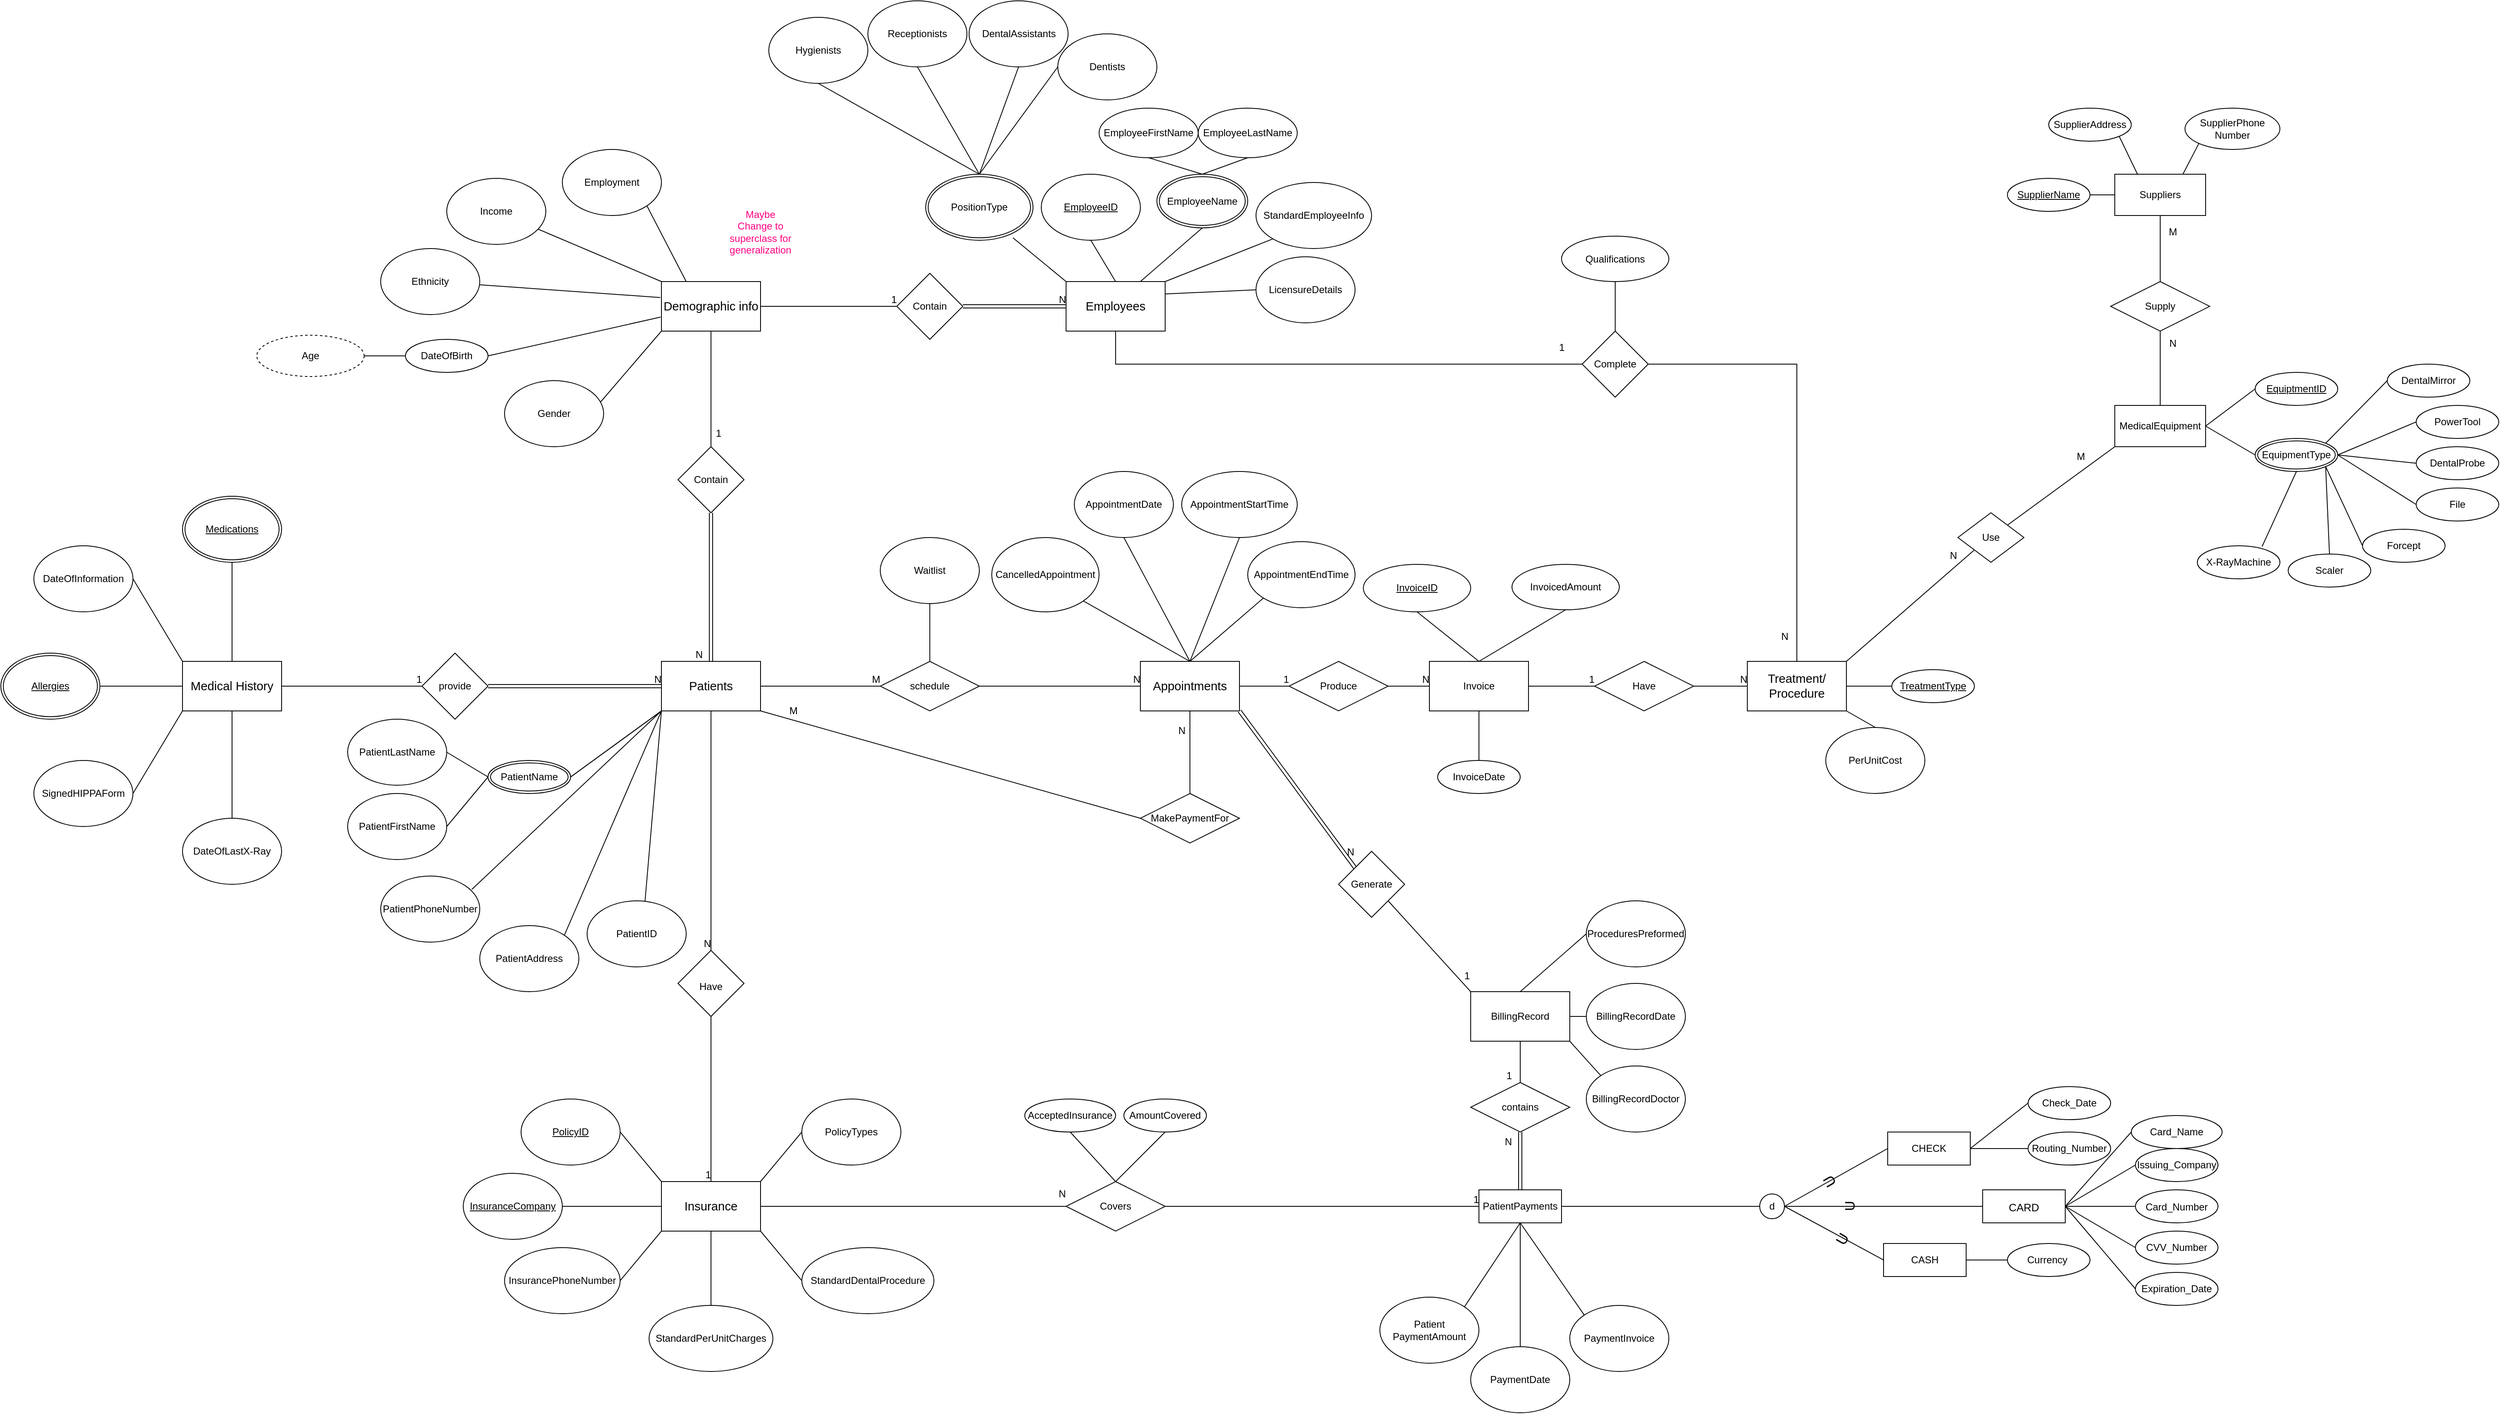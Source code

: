 <mxfile version="20.3.0" type="google"><diagram id="XNeVRAuEQxBpIjV9ki0l" name="Page-1"><mxGraphModel grid="1" page="1" gridSize="10" guides="1" tooltips="1" connect="1" arrows="1" fold="1" pageScale="1" pageWidth="850" pageHeight="1100" math="0" shadow="0"><root><mxCell id="0"/><mxCell id="1" parent="0"/><mxCell id="Wboadj4T-PazOBXBwiMy-1" value="&lt;span id=&quot;docs-internal-guid-2deba07f-7fff-694b-c6c6-927a37789f76&quot;&gt;&lt;span style=&quot;font-size: 11pt; font-family: Arial; background-color: transparent; font-variant-numeric: normal; font-variant-east-asian: normal; vertical-align: baseline;&quot;&gt;Insurance&lt;/span&gt;&lt;/span&gt;" style="rounded=0;whiteSpace=wrap;html=1;" vertex="1" parent="1"><mxGeometry y="380" width="120" height="60" as="geometry"/></mxCell><mxCell id="Wboadj4T-PazOBXBwiMy-3" value="&lt;span id=&quot;docs-internal-guid-84dc4f27-7fff-8466-e128-39b437a10801&quot;&gt;&lt;span style=&quot;font-size: 11pt; font-family: Arial; background-color: transparent; font-variant-numeric: normal; font-variant-east-asian: normal; vertical-align: baseline;&quot;&gt;Demographic info&lt;/span&gt;&lt;/span&gt;" style="rounded=0;whiteSpace=wrap;html=1;" vertex="1" parent="1"><mxGeometry y="-710" width="120" height="60" as="geometry"/></mxCell><mxCell id="Wboadj4T-PazOBXBwiMy-4" value="&lt;span id=&quot;docs-internal-guid-60ae7a25-7fff-909a-3f97-960970a767fc&quot;&gt;&lt;span style=&quot;font-size: 11pt; font-family: Arial; background-color: transparent; font-variant-numeric: normal; font-variant-east-asian: normal; vertical-align: baseline;&quot;&gt;Appointments&lt;/span&gt;&lt;/span&gt;" style="rounded=0;whiteSpace=wrap;html=1;" vertex="1" parent="1"><mxGeometry x="580" y="-250" width="120" height="60" as="geometry"/></mxCell><mxCell id="X1ewZ9DYRO1PhnepAith-35" style="edgeStyle=none;curved=1;rounded=0;orthogonalLoop=1;jettySize=auto;html=1;exitX=0;exitY=1;exitDx=0;exitDy=0;endArrow=none;endFill=0;startSize=14;endSize=14;sourcePerimeterSpacing=8;targetPerimeterSpacing=8;entryX=0.583;entryY=0.028;entryDx=0;entryDy=0;entryPerimeter=0;" edge="1" parent="1" source="Wboadj4T-PazOBXBwiMy-5" target="X1ewZ9DYRO1PhnepAith-13"><mxGeometry relative="1" as="geometry"><mxPoint y="10" as="targetPoint"/></mxGeometry></mxCell><mxCell id="X1ewZ9DYRO1PhnepAith-38" style="edgeStyle=none;curved=1;rounded=0;orthogonalLoop=1;jettySize=auto;html=1;exitX=0;exitY=1;exitDx=0;exitDy=0;entryX=1;entryY=0.5;entryDx=0;entryDy=0;endArrow=none;endFill=0;startSize=14;endSize=14;sourcePerimeterSpacing=8;targetPerimeterSpacing=8;" edge="1" parent="1" source="Wboadj4T-PazOBXBwiMy-5"><mxGeometry relative="1" as="geometry"><mxPoint x="-110" y="-110" as="targetPoint"/></mxGeometry></mxCell><mxCell id="Wboadj4T-PazOBXBwiMy-5" value="&lt;span id=&quot;docs-internal-guid-593018cd-7fff-abfd-0c53-e91bd9eb6aa8&quot;&gt;&lt;span style=&quot;font-size: 11pt; font-family: Arial; background-color: transparent; font-variant-numeric: normal; font-variant-east-asian: normal; vertical-align: baseline;&quot;&gt;Patients&lt;/span&gt;&lt;/span&gt;" style="rounded=0;whiteSpace=wrap;html=1;" vertex="1" parent="1"><mxGeometry y="-250" width="120" height="60" as="geometry"/></mxCell><mxCell id="Wboadj4T-PazOBXBwiMy-6" value="&lt;span id=&quot;docs-internal-guid-3d24c2ac-7fff-c4d9-d3c3-9c5d004181a2&quot;&gt;&lt;span style=&quot;font-size: 11pt; font-family: Arial; background-color: transparent; font-variant-numeric: normal; font-variant-east-asian: normal; vertical-align: baseline;&quot;&gt;Employees&lt;/span&gt;&lt;/span&gt;" style="rounded=0;whiteSpace=wrap;html=1;" vertex="1" parent="1"><mxGeometry x="490" y="-710" width="120" height="60" as="geometry"/></mxCell><mxCell id="Wboadj4T-PazOBXBwiMy-8" value="PolicyTypes" style="ellipse;whiteSpace=wrap;html=1;" vertex="1" parent="1"><mxGeometry x="170" y="280" width="120" height="80" as="geometry"/></mxCell><mxCell id="X1ewZ9DYRO1PhnepAith-2" value="&lt;span id=&quot;docs-internal-guid-60ae7a25-7fff-909a-3f97-960970a767fc&quot;&gt;&lt;span style=&quot;font-size: 11pt; font-family: Arial; background-color: transparent; font-variant-numeric: normal; font-variant-east-asian: normal; vertical-align: baseline;&quot;&gt;Medical History&lt;/span&gt;&lt;/span&gt;" style="rounded=0;whiteSpace=wrap;html=1;" vertex="1" parent="1"><mxGeometry x="-580" y="-250" width="120" height="60" as="geometry"/></mxCell><mxCell id="Wboadj4T-PazOBXBwiMy-9" value="StandardDentalProcedure" style="ellipse;whiteSpace=wrap;html=1;" vertex="1" parent="1"><mxGeometry x="170" y="460" width="160" height="80" as="geometry"/></mxCell><mxCell id="Wboadj4T-PazOBXBwiMy-10" value="StandardPerUnitCharges" style="ellipse;whiteSpace=wrap;html=1;" vertex="1" parent="1"><mxGeometry x="-15" y="530" width="150" height="80" as="geometry"/></mxCell><mxCell id="Wboadj4T-PazOBXBwiMy-11" value="" style="endArrow=none;html=1;rounded=0;entryX=0;entryY=0.5;entryDx=0;entryDy=0;exitX=1;exitY=0;exitDx=0;exitDy=0;" edge="1" parent="1" target="Wboadj4T-PazOBXBwiMy-8" source="Wboadj4T-PazOBXBwiMy-1"><mxGeometry width="50" height="50" relative="1" as="geometry"><mxPoint x="150" y="400" as="sourcePoint"/><mxPoint x="170" y="390" as="targetPoint"/></mxGeometry></mxCell><mxCell id="Wboadj4T-PazOBXBwiMy-13" value="" style="endArrow=none;html=1;rounded=0;entryX=0.5;entryY=1;entryDx=0;entryDy=0;exitX=0.5;exitY=0;exitDx=0;exitDy=0;" edge="1" parent="1" source="Wboadj4T-PazOBXBwiMy-10" target="Wboadj4T-PazOBXBwiMy-1"><mxGeometry width="50" height="50" relative="1" as="geometry"><mxPoint x="60" y="500" as="sourcePoint"/><mxPoint x="110" y="450" as="targetPoint"/></mxGeometry></mxCell><mxCell id="Wboadj4T-PazOBXBwiMy-14" value="" style="endArrow=none;html=1;rounded=0;entryX=0;entryY=0.5;entryDx=0;entryDy=0;exitX=1;exitY=1;exitDx=0;exitDy=0;" edge="1" parent="1" source="Wboadj4T-PazOBXBwiMy-1" target="Wboadj4T-PazOBXBwiMy-9"><mxGeometry width="50" height="50" relative="1" as="geometry"><mxPoint x="-70" y="580" as="sourcePoint"/><mxPoint x="-20" y="530" as="targetPoint"/></mxGeometry></mxCell><mxCell id="Wboadj4T-PazOBXBwiMy-15" value="DentalAssistants" style="ellipse;whiteSpace=wrap;html=1;" vertex="1" parent="1"><mxGeometry x="372.5" y="-1050" width="120" height="80" as="geometry"/></mxCell><mxCell id="Wboadj4T-PazOBXBwiMy-16" value="Dentists" style="ellipse;whiteSpace=wrap;html=1;" vertex="1" parent="1"><mxGeometry x="480" y="-1010" width="120" height="80" as="geometry"/></mxCell><mxCell id="Wboadj4T-PazOBXBwiMy-17" value="Hygienists" style="ellipse;whiteSpace=wrap;html=1;" vertex="1" parent="1"><mxGeometry x="130" y="-1030" width="120" height="80" as="geometry"/></mxCell><mxCell id="Wboadj4T-PazOBXBwiMy-18" value="Receptionists" style="ellipse;whiteSpace=wrap;html=1;" vertex="1" parent="1"><mxGeometry x="250" y="-1050" width="120" height="80" as="geometry"/></mxCell><mxCell id="Wboadj4T-PazOBXBwiMy-21" value="LicensureDetails" style="ellipse;whiteSpace=wrap;html=1;" vertex="1" parent="1"><mxGeometry x="720" y="-740" width="120" height="80" as="geometry"/></mxCell><mxCell id="Wboadj4T-PazOBXBwiMy-22" value="StandardEmployeeInfo" style="ellipse;whiteSpace=wrap;html=1;" vertex="1" parent="1"><mxGeometry x="720" y="-830" width="140" height="80" as="geometry"/></mxCell><mxCell id="X1ewZ9DYRO1PhnepAith-51" style="edgeStyle=none;curved=1;rounded=0;orthogonalLoop=1;jettySize=auto;html=1;exitX=1;exitY=0.5;exitDx=0;exitDy=0;entryX=0;entryY=1;entryDx=0;entryDy=0;endArrow=none;endFill=0;startSize=14;endSize=14;sourcePerimeterSpacing=8;targetPerimeterSpacing=8;" edge="1" parent="1" source="X1ewZ9DYRO1PhnepAith-4" target="Wboadj4T-PazOBXBwiMy-1"><mxGeometry relative="1" as="geometry"/></mxCell><mxCell id="X1ewZ9DYRO1PhnepAith-4" value="InsurancePhoneNumber" style="ellipse;whiteSpace=wrap;html=1;" vertex="1" parent="1"><mxGeometry x="-190" y="460" width="140" height="80" as="geometry"/></mxCell><mxCell id="Wboadj4T-PazOBXBwiMy-23" value="&lt;u&gt;EmployeeID&lt;/u&gt;" style="ellipse;whiteSpace=wrap;html=1;" vertex="1" parent="1"><mxGeometry x="460" y="-840" width="120" height="80" as="geometry"/></mxCell><mxCell id="Wboadj4T-PazOBXBwiMy-26" value="" style="endArrow=none;html=1;rounded=0;entryX=0.5;entryY=1;entryDx=0;entryDy=0;exitX=0.5;exitY=0;exitDx=0;exitDy=0;" edge="1" parent="1" source="Wboadj4T-PazOBXBwiMy-6" target="Wboadj4T-PazOBXBwiMy-23"><mxGeometry width="50" height="50" relative="1" as="geometry"><mxPoint x="520" y="-700" as="sourcePoint"/><mxPoint x="570" y="-750" as="targetPoint"/></mxGeometry></mxCell><mxCell id="X1ewZ9DYRO1PhnepAith-8" value="PositionType" style="ellipse;shape=doubleEllipse;margin=3;whiteSpace=wrap;html=1;align=center;hachureGap=4;" vertex="1" parent="1"><mxGeometry x="320" y="-840" width="130" height="80" as="geometry"/></mxCell><mxCell id="Wboadj4T-PazOBXBwiMy-28" value="" style="endArrow=none;html=1;rounded=0;exitX=1;exitY=0;exitDx=0;exitDy=0;entryX=0;entryY=1;entryDx=0;entryDy=0;" edge="1" parent="1" source="Wboadj4T-PazOBXBwiMy-6" target="Wboadj4T-PazOBXBwiMy-22"><mxGeometry width="50" height="50" relative="1" as="geometry"><mxPoint x="640" y="-710" as="sourcePoint"/><mxPoint x="690" y="-760" as="targetPoint"/></mxGeometry></mxCell><mxCell id="Wboadj4T-PazOBXBwiMy-27" value="" style="endArrow=none;html=1;rounded=0;entryX=0.5;entryY=1;entryDx=0;entryDy=0;exitX=0.75;exitY=0;exitDx=0;exitDy=0;" edge="1" parent="1" source="Wboadj4T-PazOBXBwiMy-6" target="J0600oPq1dKgF3BIbSp6-36"><mxGeometry width="50" height="50" relative="1" as="geometry"><mxPoint x="570" y="-710" as="sourcePoint"/><mxPoint x="650" y="-760.0" as="targetPoint"/></mxGeometry></mxCell><mxCell id="Wboadj4T-PazOBXBwiMy-30" value="" style="endArrow=none;html=1;rounded=0;entryX=0;entryY=0.5;entryDx=0;entryDy=0;exitX=1;exitY=0.25;exitDx=0;exitDy=0;" edge="1" parent="1" source="Wboadj4T-PazOBXBwiMy-6" target="Wboadj4T-PazOBXBwiMy-21"><mxGeometry width="50" height="50" relative="1" as="geometry"><mxPoint x="640" y="-645" as="sourcePoint"/><mxPoint x="690" y="-695" as="targetPoint"/></mxGeometry></mxCell><mxCell id="Wboadj4T-PazOBXBwiMy-31" value="" style="endArrow=none;html=1;rounded=0;entryX=0;entryY=0;entryDx=0;entryDy=0;exitX=0.813;exitY=0.962;exitDx=0;exitDy=0;exitPerimeter=0;" edge="1" parent="1" source="X1ewZ9DYRO1PhnepAith-8" target="Wboadj4T-PazOBXBwiMy-6"><mxGeometry width="50" height="50" relative="1" as="geometry"><mxPoint x="820" y="-525" as="sourcePoint"/><mxPoint x="870" y="-575" as="targetPoint"/></mxGeometry></mxCell><mxCell id="Wboadj4T-PazOBXBwiMy-32" value="" style="endArrow=none;html=1;rounded=0;entryX=0.5;entryY=1;entryDx=0;entryDy=0;exitX=0.5;exitY=0;exitDx=0;exitDy=0;" edge="1" parent="1" source="X1ewZ9DYRO1PhnepAith-8" target="Wboadj4T-PazOBXBwiMy-15"><mxGeometry width="50" height="50" relative="1" as="geometry"><mxPoint x="210" y="-880" as="sourcePoint"/><mxPoint x="300" y="-1050" as="targetPoint"/></mxGeometry></mxCell><mxCell id="Wboadj4T-PazOBXBwiMy-33" value="" style="endArrow=none;html=1;rounded=0;entryX=0;entryY=0.5;entryDx=0;entryDy=0;exitX=0.5;exitY=0;exitDx=0;exitDy=0;" edge="1" parent="1" source="X1ewZ9DYRO1PhnepAith-8" target="Wboadj4T-PazOBXBwiMy-16"><mxGeometry width="50" height="50" relative="1" as="geometry"><mxPoint x="240" y="-910" as="sourcePoint"/><mxPoint x="290" y="-960" as="targetPoint"/></mxGeometry></mxCell><mxCell id="Wboadj4T-PazOBXBwiMy-34" value="" style="endArrow=none;html=1;rounded=0;exitX=0.5;exitY=0;exitDx=0;exitDy=0;entryX=0.5;entryY=1;entryDx=0;entryDy=0;" edge="1" parent="1" source="X1ewZ9DYRO1PhnepAith-8" target="Wboadj4T-PazOBXBwiMy-18"><mxGeometry width="50" height="50" relative="1" as="geometry"><mxPoint x="230" y="-825" as="sourcePoint"/><mxPoint x="280" y="-875" as="targetPoint"/></mxGeometry></mxCell><mxCell id="Wboadj4T-PazOBXBwiMy-35" value="" style="endArrow=none;html=1;rounded=0;entryX=0.5;entryY=1;entryDx=0;entryDy=0;" edge="1" parent="1" target="Wboadj4T-PazOBXBwiMy-17"><mxGeometry width="50" height="50" relative="1" as="geometry"><mxPoint x="385" y="-840" as="sourcePoint"/><mxPoint x="200" y="-950" as="targetPoint"/></mxGeometry></mxCell><mxCell id="X1ewZ9DYRO1PhnepAith-13" value="PatientID" style="ellipse;whiteSpace=wrap;html=1;" vertex="1" parent="1"><mxGeometry x="-90" y="40" width="120" height="80" as="geometry"/></mxCell><mxCell id="Wboadj4T-PazOBXBwiMy-36" value="DateOfLastX-Ray" style="ellipse;whiteSpace=wrap;html=1;" vertex="1" parent="1"><mxGeometry x="-580" y="-60" width="120" height="80" as="geometry"/></mxCell><mxCell id="Wboadj4T-PazOBXBwiMy-37" value="SignedHIPPAForm" style="ellipse;whiteSpace=wrap;html=1;" vertex="1" parent="1"><mxGeometry x="-760" y="-130" width="120" height="80" as="geometry"/></mxCell><mxCell id="X1ewZ9DYRO1PhnepAith-14" value="PatientFirstName" style="ellipse;whiteSpace=wrap;html=1;" vertex="1" parent="1"><mxGeometry x="-380" y="-90" width="120" height="80" as="geometry"/></mxCell><mxCell id="Wboadj4T-PazOBXBwiMy-42" value="DateOfInformation" style="ellipse;whiteSpace=wrap;html=1;" vertex="1" parent="1"><mxGeometry x="-760" y="-390" width="120" height="80" as="geometry"/></mxCell><mxCell id="X1ewZ9DYRO1PhnepAith-15" value="PatientLastName" style="ellipse;whiteSpace=wrap;html=1;" vertex="1" parent="1"><mxGeometry x="-380" y="-180" width="120" height="80" as="geometry"/></mxCell><mxCell id="X1ewZ9DYRO1PhnepAith-45" style="edgeStyle=none;curved=1;rounded=0;orthogonalLoop=1;jettySize=auto;html=1;exitX=0.92;exitY=0.202;exitDx=0;exitDy=0;entryX=0;entryY=1;entryDx=0;entryDy=0;endArrow=none;endFill=0;startSize=14;endSize=14;sourcePerimeterSpacing=8;targetPerimeterSpacing=8;exitPerimeter=0;" edge="1" parent="1" source="X1ewZ9DYRO1PhnepAith-16" target="Wboadj4T-PazOBXBwiMy-5"><mxGeometry relative="1" as="geometry"/></mxCell><mxCell id="X1ewZ9DYRO1PhnepAith-16" value="PatientPhoneNumber" style="ellipse;whiteSpace=wrap;html=1;" vertex="1" parent="1"><mxGeometry x="-340" y="10" width="120" height="80" as="geometry"/></mxCell><mxCell id="Wboadj4T-PazOBXBwiMy-47" value="" style="endArrow=none;html=1;rounded=0;exitX=1;exitY=0.5;exitDx=0;exitDy=0;entryX=0;entryY=1;entryDx=0;entryDy=0;" edge="1" parent="1" source="Wboadj4T-PazOBXBwiMy-37" target="X1ewZ9DYRO1PhnepAith-2"><mxGeometry width="50" height="50" relative="1" as="geometry"><mxPoint x="-530" y="100" as="sourcePoint"/><mxPoint x="-480" y="50" as="targetPoint"/></mxGeometry></mxCell><mxCell id="Wboadj4T-PazOBXBwiMy-49" value="" style="endArrow=none;html=1;rounded=0;entryX=0.5;entryY=0;entryDx=0;entryDy=0;exitX=0.5;exitY=1;exitDx=0;exitDy=0;" edge="1" parent="1" source="J0600oPq1dKgF3BIbSp6-22" target="X1ewZ9DYRO1PhnepAith-2"><mxGeometry width="50" height="50" relative="1" as="geometry"><mxPoint x="-670" y="-300" as="sourcePoint"/><mxPoint x="-440" y="175" as="targetPoint"/></mxGeometry></mxCell><mxCell id="Wboadj4T-PazOBXBwiMy-50" value="" style="endArrow=none;html=1;rounded=0;exitX=0.5;exitY=0;exitDx=0;exitDy=0;entryX=0.5;entryY=1;entryDx=0;entryDy=0;" edge="1" parent="1" source="Wboadj4T-PazOBXBwiMy-36" target="X1ewZ9DYRO1PhnepAith-2"><mxGeometry width="50" height="50" relative="1" as="geometry"><mxPoint x="-380" y="225" as="sourcePoint"/><mxPoint x="-580" y="-40" as="targetPoint"/></mxGeometry></mxCell><mxCell id="Wboadj4T-PazOBXBwiMy-51" value="" style="endArrow=none;html=1;rounded=0;exitX=1;exitY=0.5;exitDx=0;exitDy=0;entryX=0;entryY=0;entryDx=0;entryDy=0;" edge="1" parent="1" source="Wboadj4T-PazOBXBwiMy-42" target="X1ewZ9DYRO1PhnepAith-2"><mxGeometry width="50" height="50" relative="1" as="geometry"><mxPoint x="-250" y="225" as="sourcePoint"/><mxPoint x="-290" y="130" as="targetPoint"/></mxGeometry></mxCell><mxCell id="X1ewZ9DYRO1PhnepAith-44" style="edgeStyle=none;curved=1;rounded=0;orthogonalLoop=1;jettySize=auto;html=1;exitX=1;exitY=0;exitDx=0;exitDy=0;entryX=0;entryY=1;entryDx=0;entryDy=0;endArrow=none;endFill=0;startSize=14;endSize=14;sourcePerimeterSpacing=8;targetPerimeterSpacing=8;" edge="1" parent="1" source="X1ewZ9DYRO1PhnepAith-17" target="Wboadj4T-PazOBXBwiMy-5"><mxGeometry relative="1" as="geometry"/></mxCell><mxCell id="X1ewZ9DYRO1PhnepAith-17" value="PatientAddress" style="ellipse;whiteSpace=wrap;html=1;" vertex="1" parent="1"><mxGeometry x="-220" y="70" width="120" height="80" as="geometry"/></mxCell><mxCell id="Wboadj4T-PazOBXBwiMy-52" value="" style="endArrow=none;html=1;rounded=0;exitX=1;exitY=0.5;exitDx=0;exitDy=0;entryX=0;entryY=0.5;entryDx=0;entryDy=0;" edge="1" parent="1" source="J0600oPq1dKgF3BIbSp6-23" target="X1ewZ9DYRO1PhnepAith-2"><mxGeometry width="50" height="50" relative="1" as="geometry"><mxPoint x="-700" y="-90" as="sourcePoint"/><mxPoint x="-610" y="-190" as="targetPoint"/></mxGeometry></mxCell><mxCell id="X1ewZ9DYRO1PhnepAith-18" value="Ethnicity" style="ellipse;whiteSpace=wrap;html=1;" vertex="1" parent="1"><mxGeometry x="-340" y="-750" width="120" height="80" as="geometry"/></mxCell><mxCell id="X1ewZ9DYRO1PhnepAith-19" value="Gender" style="ellipse;whiteSpace=wrap;html=1;" vertex="1" parent="1"><mxGeometry x="-190" y="-590" width="120" height="80" as="geometry"/></mxCell><mxCell id="X1ewZ9DYRO1PhnepAith-21" value="AppointmentStartTime" style="ellipse;whiteSpace=wrap;html=1;" vertex="1" parent="1"><mxGeometry x="630" y="-480" width="140" height="80" as="geometry"/></mxCell><mxCell id="X1ewZ9DYRO1PhnepAith-22" value="AppointmentEndTime" style="ellipse;whiteSpace=wrap;html=1;" vertex="1" parent="1"><mxGeometry x="710" y="-395" width="130" height="80" as="geometry"/></mxCell><mxCell id="X1ewZ9DYRO1PhnepAith-23" value="AppointmentDate" style="ellipse;whiteSpace=wrap;html=1;" vertex="1" parent="1"><mxGeometry x="500" y="-480" width="120" height="80" as="geometry"/></mxCell><mxCell id="X1ewZ9DYRO1PhnepAith-25" value="Waitlist" style="ellipse;whiteSpace=wrap;html=1;" vertex="1" parent="1"><mxGeometry x="265" y="-400" width="120" height="80" as="geometry"/></mxCell><mxCell id="Wboadj4T-PazOBXBwiMy-54" value="Employment" style="ellipse;whiteSpace=wrap;html=1;" vertex="1" parent="1"><mxGeometry x="-120" y="-870" width="120" height="80" as="geometry"/></mxCell><mxCell id="Wboadj4T-PazOBXBwiMy-55" value="Income" style="ellipse;whiteSpace=wrap;html=1;" vertex="1" parent="1"><mxGeometry x="-260" y="-835" width="120" height="80" as="geometry"/></mxCell><mxCell id="X1ewZ9DYRO1PhnepAith-31" style="edgeStyle=none;curved=1;rounded=0;orthogonalLoop=1;jettySize=auto;html=1;exitX=1;exitY=1;exitDx=0;exitDy=0;entryX=0.5;entryY=0;entryDx=0;entryDy=0;endArrow=none;startSize=14;endSize=14;sourcePerimeterSpacing=8;targetPerimeterSpacing=8;endFill=0;" edge="1" parent="1" source="X1ewZ9DYRO1PhnepAith-27" target="X1ewZ9DYRO1PhnepAith-28"><mxGeometry relative="1" as="geometry"/></mxCell><mxCell id="X1ewZ9DYRO1PhnepAith-27" value="&lt;span id=&quot;docs-internal-guid-60ae7a25-7fff-909a-3f97-960970a767fc&quot;&gt;&lt;span style=&quot;font-size: 11pt; font-family: Arial; background-color: transparent; font-variant-numeric: normal; font-variant-east-asian: normal; vertical-align: baseline;&quot;&gt;Treatment/ Procedure&lt;/span&gt;&lt;/span&gt;" style="rounded=0;whiteSpace=wrap;html=1;" vertex="1" parent="1"><mxGeometry x="1315" y="-250" width="120" height="60" as="geometry"/></mxCell><mxCell id="Wboadj4T-PazOBXBwiMy-59" value="provide" style="rhombus;whiteSpace=wrap;html=1;" vertex="1" parent="1"><mxGeometry x="-290" y="-260" width="80" height="80" as="geometry"/></mxCell><mxCell id="X1ewZ9DYRO1PhnepAith-28" value="PerUnitCost" style="ellipse;whiteSpace=wrap;html=1;" vertex="1" parent="1"><mxGeometry x="1410" y="-170" width="120" height="80" as="geometry"/></mxCell><mxCell id="Wboadj4T-PazOBXBwiMy-62" value="Contain" style="rhombus;whiteSpace=wrap;html=1;" vertex="1" parent="1"><mxGeometry x="20" y="-510" width="80" height="80" as="geometry"/></mxCell><mxCell id="Wboadj4T-PazOBXBwiMy-66" value="" style="endArrow=none;html=1;rounded=0;entryX=0.25;entryY=0;entryDx=0;entryDy=0;exitX=1;exitY=1;exitDx=0;exitDy=0;" edge="1" parent="1" source="Wboadj4T-PazOBXBwiMy-54" target="Wboadj4T-PazOBXBwiMy-3"><mxGeometry width="50" height="50" relative="1" as="geometry"><mxPoint x="-335" y="-655" as="sourcePoint"/><mxPoint x="-285" y="-705" as="targetPoint"/></mxGeometry></mxCell><mxCell id="Wboadj4T-PazOBXBwiMy-67" value="" style="endArrow=none;html=1;rounded=0;exitX=1;exitY=0.5;exitDx=0;exitDy=0;entryX=-0.008;entryY=0.717;entryDx=0;entryDy=0;entryPerimeter=0;" edge="1" parent="1" source="3_N57sFxWcO2S-vpvTxl-68" target="Wboadj4T-PazOBXBwiMy-3"><mxGeometry width="50" height="50" relative="1" as="geometry"><mxPoint x="-570" y="-585" as="sourcePoint"/><mxPoint x="-520" y="-635" as="targetPoint"/></mxGeometry></mxCell><mxCell id="Wboadj4T-PazOBXBwiMy-68" value="" style="endArrow=none;html=1;rounded=0;exitX=0.97;exitY=0.322;exitDx=0;exitDy=0;entryX=0;entryY=1;entryDx=0;entryDy=0;exitPerimeter=0;" edge="1" parent="1" source="X1ewZ9DYRO1PhnepAith-19" target="Wboadj4T-PazOBXBwiMy-3"><mxGeometry width="50" height="50" relative="1" as="geometry"><mxPoint x="-675" y="-565" as="sourcePoint"/><mxPoint x="-625" y="-615" as="targetPoint"/></mxGeometry></mxCell><mxCell id="Wboadj4T-PazOBXBwiMy-69" value="" style="endArrow=none;html=1;rounded=0;exitX=0.995;exitY=0.548;exitDx=0;exitDy=0;entryX=-0.011;entryY=0.322;entryDx=0;entryDy=0;exitPerimeter=0;entryPerimeter=0;" edge="1" parent="1" source="X1ewZ9DYRO1PhnepAith-18" target="Wboadj4T-PazOBXBwiMy-3"><mxGeometry width="50" height="50" relative="1" as="geometry"><mxPoint x="-705" y="-595" as="sourcePoint"/><mxPoint x="-655" y="-645" as="targetPoint"/></mxGeometry></mxCell><mxCell id="Wboadj4T-PazOBXBwiMy-70" value="" style="endArrow=none;html=1;rounded=0;exitX=0;exitY=0;exitDx=0;exitDy=0;" edge="1" parent="1" source="Wboadj4T-PazOBXBwiMy-3" target="Wboadj4T-PazOBXBwiMy-55"><mxGeometry width="50" height="50" relative="1" as="geometry"><mxPoint x="-415" y="-700" as="sourcePoint"/><mxPoint x="-365" y="-750" as="targetPoint"/></mxGeometry></mxCell><mxCell id="Xr4MgSjmBOP_jRvf_w-b-28" value="" style="endArrow=none;html=1;rounded=0;exitX=0.5;exitY=1;exitDx=0;exitDy=0;entryX=0.5;entryY=0;entryDx=0;entryDy=0;" edge="1" parent="1" source="Wboadj4T-PazOBXBwiMy-3" target="Wboadj4T-PazOBXBwiMy-62"><mxGeometry relative="1" as="geometry"><mxPoint x="-525" y="-925" as="sourcePoint"/><mxPoint x="-575" y="-835" as="targetPoint"/></mxGeometry></mxCell><mxCell id="Xr4MgSjmBOP_jRvf_w-b-31" value="schedule" style="shape=rhombus;perimeter=rhombusPerimeter;whiteSpace=wrap;html=1;align=center;" vertex="1" parent="1"><mxGeometry x="265" y="-250" width="120" height="60" as="geometry"/></mxCell><mxCell id="Xr4MgSjmBOP_jRvf_w-b-34" value="" style="endArrow=none;html=1;rounded=0;exitX=1;exitY=0.5;exitDx=0;exitDy=0;entryX=0;entryY=0.5;entryDx=0;entryDy=0;" edge="1" parent="1" source="Xr4MgSjmBOP_jRvf_w-b-31" target="Wboadj4T-PazOBXBwiMy-4"><mxGeometry relative="1" as="geometry"><mxPoint x="330" y="-350" as="sourcePoint"/><mxPoint x="490" y="-350" as="targetPoint"/></mxGeometry></mxCell><mxCell id="Xr4MgSjmBOP_jRvf_w-b-35" value="N" style="resizable=0;html=1;align=right;verticalAlign=bottom;" connectable="0" vertex="1" parent="Xr4MgSjmBOP_jRvf_w-b-34"><mxGeometry x="1" relative="1" as="geometry"/></mxCell><mxCell id="Xr4MgSjmBOP_jRvf_w-b-37" value="" style="endArrow=none;html=1;rounded=0;exitX=0.5;exitY=1;exitDx=0;exitDy=0;entryX=0.5;entryY=0;entryDx=0;entryDy=0;" edge="1" parent="1" source="X1ewZ9DYRO1PhnepAith-21" target="Wboadj4T-PazOBXBwiMy-4"><mxGeometry relative="1" as="geometry"><mxPoint x="440" y="-100" as="sourcePoint"/><mxPoint x="600" y="-100" as="targetPoint"/></mxGeometry></mxCell><mxCell id="Xr4MgSjmBOP_jRvf_w-b-38" value="" style="endArrow=none;html=1;rounded=0;exitX=0;exitY=1;exitDx=0;exitDy=0;entryX=0.5;entryY=0;entryDx=0;entryDy=0;" edge="1" parent="1" source="X1ewZ9DYRO1PhnepAith-22" target="Wboadj4T-PazOBXBwiMy-4"><mxGeometry relative="1" as="geometry"><mxPoint x="330" y="-120" as="sourcePoint"/><mxPoint x="650" y="-300" as="targetPoint"/></mxGeometry></mxCell><mxCell id="Xr4MgSjmBOP_jRvf_w-b-39" value="" style="endArrow=none;html=1;rounded=0;entryX=0.5;entryY=1;entryDx=0;entryDy=0;exitX=0.5;exitY=0;exitDx=0;exitDy=0;" edge="1" parent="1" source="Wboadj4T-PazOBXBwiMy-4" target="X1ewZ9DYRO1PhnepAith-23"><mxGeometry relative="1" as="geometry"><mxPoint x="260" y="-90" as="sourcePoint"/><mxPoint x="420" y="-90" as="targetPoint"/></mxGeometry></mxCell><mxCell id="Xr4MgSjmBOP_jRvf_w-b-40" value="Have" style="shape=rhombus;perimeter=rhombusPerimeter;whiteSpace=wrap;html=1;align=center;" vertex="1" parent="1"><mxGeometry x="1130" y="-250" width="120" height="60" as="geometry"/></mxCell><mxCell id="Wboadj4T-PazOBXBwiMy-71" value="&lt;span style=&quot;font-size: 12px;&quot;&gt;Have&lt;/span&gt;" style="rhombus;whiteSpace=wrap;html=1;fontSize=20;" vertex="1" parent="1"><mxGeometry x="20" y="100" width="80" height="80" as="geometry"/></mxCell><mxCell id="Xr4MgSjmBOP_jRvf_w-b-43" value="" style="endArrow=none;html=1;rounded=0;entryX=0;entryY=0.5;entryDx=0;entryDy=0;exitX=1;exitY=0.5;exitDx=0;exitDy=0;" edge="1" parent="1" source="Xr4MgSjmBOP_jRvf_w-b-40" target="X1ewZ9DYRO1PhnepAith-27"><mxGeometry relative="1" as="geometry"><mxPoint x="1260" y="-220" as="sourcePoint"/><mxPoint x="990" y="-110" as="targetPoint"/></mxGeometry></mxCell><mxCell id="Xr4MgSjmBOP_jRvf_w-b-44" value="N" style="resizable=0;html=1;align=right;verticalAlign=bottom;" connectable="0" vertex="1" parent="Xr4MgSjmBOP_jRvf_w-b-43"><mxGeometry x="1" relative="1" as="geometry"/></mxCell><mxCell id="Xr4MgSjmBOP_jRvf_w-b-45" value="MakePaymentFor" style="shape=rhombus;perimeter=rhombusPerimeter;whiteSpace=wrap;html=1;align=center;" vertex="1" parent="1"><mxGeometry x="580" y="-90" width="120" height="60" as="geometry"/></mxCell><mxCell id="X1ewZ9DYRO1PhnepAith-52" style="edgeStyle=none;curved=1;rounded=0;orthogonalLoop=1;jettySize=auto;html=1;exitX=1;exitY=0.5;exitDx=0;exitDy=0;entryX=0;entryY=0.5;entryDx=0;entryDy=0;endArrow=none;endFill=0;startSize=14;endSize=14;sourcePerimeterSpacing=8;targetPerimeterSpacing=8;" edge="1" parent="1" source="X1ewZ9DYRO1PhnepAith-49" target="Wboadj4T-PazOBXBwiMy-1"><mxGeometry relative="1" as="geometry"/></mxCell><mxCell id="X1ewZ9DYRO1PhnepAith-49" value="&lt;u&gt;InsuranceCompany&lt;/u&gt;" style="ellipse;whiteSpace=wrap;html=1;" vertex="1" parent="1"><mxGeometry x="-240" y="370" width="120" height="80" as="geometry"/></mxCell><mxCell id="X1ewZ9DYRO1PhnepAith-50" value="&lt;u&gt;PolicyID&lt;/u&gt;" style="ellipse;whiteSpace=wrap;html=1;" vertex="1" parent="1"><mxGeometry x="-170" y="280" width="120" height="80" as="geometry"/></mxCell><mxCell id="Wboadj4T-PazOBXBwiMy-74" value="" style="endArrow=none;html=1;rounded=0;fontSize=20;exitX=1;exitY=0.5;exitDx=0;exitDy=0;entryX=0;entryY=0.5;entryDx=0;entryDy=0;" edge="1" parent="1" source="X1ewZ9DYRO1PhnepAith-49" target="Wboadj4T-PazOBXBwiMy-1"><mxGeometry width="50" height="50" relative="1" as="geometry"><mxPoint x="90" y="380" as="sourcePoint"/><mxPoint x="140" y="330" as="targetPoint"/></mxGeometry></mxCell><mxCell id="Wboadj4T-PazOBXBwiMy-75" value="" style="endArrow=none;html=1;rounded=0;fontSize=20;exitX=1;exitY=0.5;exitDx=0;exitDy=0;entryX=0;entryY=0;entryDx=0;entryDy=0;" edge="1" parent="1" source="X1ewZ9DYRO1PhnepAith-50" target="Wboadj4T-PazOBXBwiMy-1"><mxGeometry width="50" height="50" relative="1" as="geometry"><mxPoint x="90" y="380" as="sourcePoint"/><mxPoint x="140" y="330" as="targetPoint"/></mxGeometry></mxCell><mxCell id="Xr4MgSjmBOP_jRvf_w-b-46" value="CancelledAppointment" style="ellipse;whiteSpace=wrap;html=1;align=center;" vertex="1" parent="1"><mxGeometry x="400" y="-400" width="130" height="90" as="geometry"/></mxCell><mxCell id="X1ewZ9DYRO1PhnepAith-53" value="InvoicedAmount" style="ellipse;whiteSpace=wrap;html=1;" vertex="1" parent="1"><mxGeometry x="1030" y="-367.5" width="130" height="55" as="geometry"/></mxCell><mxCell id="5F18TxNdvpnN-0vzk_Pb-4" value="" style="endArrow=none;html=1;rounded=0;fontSize=12;exitX=0.5;exitY=0;exitDx=0;exitDy=0;entryX=0.5;entryY=1;entryDx=0;entryDy=0;" edge="1" parent="1" source="Xr4MgSjmBOP_jRvf_w-b-31" target="X1ewZ9DYRO1PhnepAith-25"><mxGeometry width="50" height="50" relative="1" as="geometry"><mxPoint x="335" y="-265" as="sourcePoint"/><mxPoint x="385" y="-315" as="targetPoint"/></mxGeometry></mxCell><mxCell id="5F18TxNdvpnN-0vzk_Pb-5" value="" style="endArrow=none;html=1;rounded=0;fontSize=12;exitX=0.5;exitY=1;exitDx=0;exitDy=0;entryX=0.5;entryY=0;entryDx=0;entryDy=0;" edge="1" parent="1" source="Wboadj4T-PazOBXBwiMy-4" target="Xr4MgSjmBOP_jRvf_w-b-45"><mxGeometry width="50" height="50" relative="1" as="geometry"><mxPoint x="440" y="80" as="sourcePoint"/><mxPoint x="490" y="30" as="targetPoint"/></mxGeometry></mxCell><mxCell id="5F18TxNdvpnN-0vzk_Pb-6" value="" style="endArrow=none;html=1;rounded=0;fontSize=12;exitX=1;exitY=1;exitDx=0;exitDy=0;entryX=0;entryY=0.5;entryDx=0;entryDy=0;" edge="1" parent="1" source="Wboadj4T-PazOBXBwiMy-5" target="Xr4MgSjmBOP_jRvf_w-b-45"><mxGeometry width="50" height="50" relative="1" as="geometry"><mxPoint x="350" y="-110" as="sourcePoint"/><mxPoint x="400" y="-160" as="targetPoint"/></mxGeometry></mxCell><mxCell id="5F18TxNdvpnN-0vzk_Pb-8" value="Generate" style="rhombus;whiteSpace=wrap;html=1;fontSize=12;" vertex="1" parent="1"><mxGeometry x="820" y="-20" width="80" height="80" as="geometry"/></mxCell><mxCell id="5F18TxNdvpnN-0vzk_Pb-9" value="BillingRecord" style="rounded=0;whiteSpace=wrap;html=1;fontSize=12;" vertex="1" parent="1"><mxGeometry x="980" y="150" width="120" height="60" as="geometry"/></mxCell><mxCell id="5F18TxNdvpnN-0vzk_Pb-13" value="BillingRecordDate" style="ellipse;whiteSpace=wrap;html=1;fontSize=12;" vertex="1" parent="1"><mxGeometry x="1120" y="140" width="120" height="80" as="geometry"/></mxCell><mxCell id="5F18TxNdvpnN-0vzk_Pb-15" value="ProceduresPreformed" style="ellipse;whiteSpace=wrap;html=1;fontSize=12;" vertex="1" parent="1"><mxGeometry x="1120" y="40" width="120" height="80" as="geometry"/></mxCell><mxCell id="5F18TxNdvpnN-0vzk_Pb-16" value="BillingRecordDoctor" style="ellipse;whiteSpace=wrap;html=1;fontSize=12;" vertex="1" parent="1"><mxGeometry x="1120" y="240" width="120" height="80" as="geometry"/></mxCell><mxCell id="5F18TxNdvpnN-0vzk_Pb-19" value="" style="endArrow=none;html=1;rounded=0;fontSize=12;entryX=0;entryY=0.5;entryDx=0;entryDy=0;exitX=1;exitY=0.5;exitDx=0;exitDy=0;" edge="1" parent="1" source="5F18TxNdvpnN-0vzk_Pb-9" target="5F18TxNdvpnN-0vzk_Pb-13"><mxGeometry width="50" height="50" relative="1" as="geometry"><mxPoint x="910" y="100" as="sourcePoint"/><mxPoint x="960" y="50" as="targetPoint"/></mxGeometry></mxCell><mxCell id="5F18TxNdvpnN-0vzk_Pb-21" value="" style="endArrow=none;html=1;rounded=0;fontSize=12;entryX=0;entryY=0;entryDx=0;entryDy=0;exitX=1;exitY=1;exitDx=0;exitDy=0;" edge="1" parent="1" source="5F18TxNdvpnN-0vzk_Pb-9" target="5F18TxNdvpnN-0vzk_Pb-16"><mxGeometry width="50" height="50" relative="1" as="geometry"><mxPoint x="1015" y="100" as="sourcePoint"/><mxPoint x="1065" y="50" as="targetPoint"/></mxGeometry></mxCell><mxCell id="5F18TxNdvpnN-0vzk_Pb-22" value="" style="endArrow=none;html=1;rounded=0;fontSize=12;entryX=0;entryY=0.5;entryDx=0;entryDy=0;exitX=0.5;exitY=0;exitDx=0;exitDy=0;" edge="1" parent="1" source="5F18TxNdvpnN-0vzk_Pb-9" target="5F18TxNdvpnN-0vzk_Pb-15"><mxGeometry width="50" height="50" relative="1" as="geometry"><mxPoint x="910" y="100" as="sourcePoint"/><mxPoint x="960" y="50" as="targetPoint"/></mxGeometry></mxCell><mxCell id="5F18TxNdvpnN-0vzk_Pb-24" value="" style="endArrow=none;html=1;rounded=0;fontSize=12;exitX=0;exitY=0;exitDx=0;exitDy=0;entryX=0.5;entryY=1;entryDx=0;entryDy=0;" edge="1" parent="1" source="5F18TxNdvpnN-0vzk_Pb-30" target="3_N57sFxWcO2S-vpvTxl-19"><mxGeometry width="50" height="50" relative="1" as="geometry"><mxPoint x="910" y="400" as="sourcePoint"/><mxPoint x="960" y="350" as="targetPoint"/></mxGeometry></mxCell><mxCell id="5F18TxNdvpnN-0vzk_Pb-25" value="" style="endArrow=none;html=1;rounded=0;fontSize=12;exitX=0.5;exitY=0;exitDx=0;exitDy=0;entryX=0.5;entryY=1;entryDx=0;entryDy=0;" edge="1" parent="1" source="5F18TxNdvpnN-0vzk_Pb-28" target="3_N57sFxWcO2S-vpvTxl-19"><mxGeometry width="50" height="50" relative="1" as="geometry"><mxPoint x="970" y="530" as="sourcePoint"/><mxPoint x="1020" y="480" as="targetPoint"/></mxGeometry></mxCell><mxCell id="5F18TxNdvpnN-0vzk_Pb-26" value="" style="endArrow=none;html=1;rounded=0;fontSize=12;entryX=1;entryY=0;entryDx=0;entryDy=0;exitX=0.5;exitY=1;exitDx=0;exitDy=0;" edge="1" parent="1" source="3_N57sFxWcO2S-vpvTxl-19" target="5F18TxNdvpnN-0vzk_Pb-27"><mxGeometry width="50" height="50" relative="1" as="geometry"><mxPoint x="840" y="440" as="sourcePoint"/><mxPoint x="960" y="350" as="targetPoint"/></mxGeometry></mxCell><mxCell id="5F18TxNdvpnN-0vzk_Pb-27" value="Patient&lt;br&gt;PaymentAmount" style="ellipse;whiteSpace=wrap;html=1;fontSize=12;" vertex="1" parent="1"><mxGeometry x="870" y="520" width="120" height="80" as="geometry"/></mxCell><mxCell id="5F18TxNdvpnN-0vzk_Pb-28" value="PaymentDate" style="ellipse;whiteSpace=wrap;html=1;fontSize=12;" vertex="1" parent="1"><mxGeometry x="980" y="580" width="120" height="80" as="geometry"/></mxCell><mxCell id="5F18TxNdvpnN-0vzk_Pb-30" value="PaymentInvoice" style="ellipse;whiteSpace=wrap;html=1;fontSize=12;" vertex="1" parent="1"><mxGeometry x="1100" y="530" width="120" height="80" as="geometry"/></mxCell><mxCell id="0LRgzkbcRR1dOahe89mI-2" value="Contain" style="rhombus;whiteSpace=wrap;html=1;" vertex="1" parent="1"><mxGeometry x="285" y="-720" width="80" height="80" as="geometry"/></mxCell><mxCell id="TxDE3ckNoPazkrGohjis-1" value="Invoice" style="rounded=0;whiteSpace=wrap;html=1;" vertex="1" parent="1"><mxGeometry x="930" y="-250" width="120" height="60" as="geometry"/></mxCell><mxCell id="TxDE3ckNoPazkrGohjis-2" value="Produce" style="shape=rhombus;perimeter=rhombusPerimeter;whiteSpace=wrap;html=1;align=center;" vertex="1" parent="1"><mxGeometry x="760" y="-250" width="120" height="60" as="geometry"/></mxCell><mxCell id="TxDE3ckNoPazkrGohjis-3" value="" style="endArrow=none;html=1;rounded=0;exitX=1;exitY=0.5;exitDx=0;exitDy=0;entryX=0;entryY=0.5;entryDx=0;entryDy=0;" edge="1" parent="1" source="Wboadj4T-PazOBXBwiMy-4" target="TxDE3ckNoPazkrGohjis-2"><mxGeometry relative="1" as="geometry"><mxPoint x="850" y="-170" as="sourcePoint"/><mxPoint x="1010" y="-170" as="targetPoint"/></mxGeometry></mxCell><mxCell id="TxDE3ckNoPazkrGohjis-4" value="1" style="resizable=0;html=1;align=right;verticalAlign=bottom;" connectable="0" vertex="1" parent="TxDE3ckNoPazkrGohjis-3"><mxGeometry x="1" relative="1" as="geometry"/></mxCell><mxCell id="TxDE3ckNoPazkrGohjis-5" value="" style="endArrow=none;html=1;rounded=0;exitX=1;exitY=0.5;exitDx=0;exitDy=0;entryX=0;entryY=0.5;entryDx=0;entryDy=0;" edge="1" parent="1" source="TxDE3ckNoPazkrGohjis-2" target="TxDE3ckNoPazkrGohjis-1"><mxGeometry relative="1" as="geometry"><mxPoint x="970" y="-110" as="sourcePoint"/><mxPoint x="1130" y="-110" as="targetPoint"/></mxGeometry></mxCell><mxCell id="TxDE3ckNoPazkrGohjis-6" value="N" style="resizable=0;html=1;align=right;verticalAlign=bottom;" connectable="0" vertex="1" parent="TxDE3ckNoPazkrGohjis-5"><mxGeometry x="1" relative="1" as="geometry"/></mxCell><mxCell id="TxDE3ckNoPazkrGohjis-7" value="" style="endArrow=none;html=1;rounded=0;exitX=1;exitY=0.5;exitDx=0;exitDy=0;entryX=0;entryY=0.5;entryDx=0;entryDy=0;" edge="1" parent="1" source="TxDE3ckNoPazkrGohjis-1" target="Xr4MgSjmBOP_jRvf_w-b-40"><mxGeometry relative="1" as="geometry"><mxPoint x="1070" y="-140" as="sourcePoint"/><mxPoint x="1230" y="-140" as="targetPoint"/></mxGeometry></mxCell><mxCell id="TxDE3ckNoPazkrGohjis-8" value="1" style="resizable=0;html=1;align=right;verticalAlign=bottom;" connectable="0" vertex="1" parent="TxDE3ckNoPazkrGohjis-7"><mxGeometry x="1" relative="1" as="geometry"/></mxCell><mxCell id="TxDE3ckNoPazkrGohjis-10" value="" style="endArrow=none;html=1;rounded=0;exitX=1;exitY=1;exitDx=0;exitDy=0;entryX=0.5;entryY=0;entryDx=0;entryDy=0;" edge="1" parent="1" source="Xr4MgSjmBOP_jRvf_w-b-46" target="Wboadj4T-PazOBXBwiMy-4"><mxGeometry relative="1" as="geometry"><mxPoint x="640" y="-60" as="sourcePoint"/><mxPoint x="800" y="-60" as="targetPoint"/></mxGeometry></mxCell><mxCell id="TxDE3ckNoPazkrGohjis-11" value="" style="endArrow=none;html=1;rounded=0;exitX=0.5;exitY=1;exitDx=0;exitDy=0;entryX=0.5;entryY=0;entryDx=0;entryDy=0;" edge="1" parent="1" source="JHqNakkTWU2vTqXMhyrq-40" target="TxDE3ckNoPazkrGohjis-1"><mxGeometry relative="1" as="geometry"><mxPoint x="952.5" y="-320" as="sourcePoint"/><mxPoint x="800" y="-60" as="targetPoint"/></mxGeometry></mxCell><mxCell id="TxDE3ckNoPazkrGohjis-12" value="" style="endArrow=none;html=1;rounded=0;exitX=0.5;exitY=1;exitDx=0;exitDy=0;entryX=0.5;entryY=0;entryDx=0;entryDy=0;" edge="1" parent="1" source="X1ewZ9DYRO1PhnepAith-53" target="TxDE3ckNoPazkrGohjis-1"><mxGeometry relative="1" as="geometry"><mxPoint x="640" y="-60" as="sourcePoint"/><mxPoint x="800" y="-60" as="targetPoint"/></mxGeometry></mxCell><mxCell id="TxDE3ckNoPazkrGohjis-13" value="InvoiceDate" style="ellipse;whiteSpace=wrap;html=1;align=center;" vertex="1" parent="1"><mxGeometry x="940" y="-130" width="100" height="40" as="geometry"/></mxCell><mxCell id="TxDE3ckNoPazkrGohjis-14" value="" style="endArrow=none;html=1;rounded=0;exitX=0.5;exitY=1;exitDx=0;exitDy=0;entryX=0.5;entryY=0;entryDx=0;entryDy=0;" edge="1" parent="1" source="TxDE3ckNoPazkrGohjis-1" target="TxDE3ckNoPazkrGohjis-13"><mxGeometry relative="1" as="geometry"><mxPoint x="640" y="-60" as="sourcePoint"/><mxPoint x="800" y="-60" as="targetPoint"/></mxGeometry></mxCell><mxCell id="JHqNakkTWU2vTqXMhyrq-3" value="" style="shape=link;html=1;rounded=0;exitX=1;exitY=0.5;exitDx=0;exitDy=0;entryX=0;entryY=0.5;entryDx=0;entryDy=0;" edge="1" parent="1" source="0LRgzkbcRR1dOahe89mI-2" target="Wboadj4T-PazOBXBwiMy-6"><mxGeometry relative="1" as="geometry"><mxPoint x="390" y="-610" as="sourcePoint"/><mxPoint x="550" y="-610" as="targetPoint"/><Array as="points"><mxPoint x="410" y="-680"/></Array></mxGeometry></mxCell><mxCell id="JHqNakkTWU2vTqXMhyrq-4" value="N" style="resizable=0;html=1;align=right;verticalAlign=bottom;" connectable="0" vertex="1" parent="JHqNakkTWU2vTqXMhyrq-3"><mxGeometry x="1" relative="1" as="geometry"/></mxCell><mxCell id="JHqNakkTWU2vTqXMhyrq-5" value="" style="endArrow=none;html=1;rounded=0;exitX=1;exitY=0.5;exitDx=0;exitDy=0;entryX=0;entryY=0.5;entryDx=0;entryDy=0;" edge="1" parent="1" source="Wboadj4T-PazOBXBwiMy-3" target="0LRgzkbcRR1dOahe89mI-2"><mxGeometry relative="1" as="geometry"><mxPoint x="160" y="-630" as="sourcePoint"/><mxPoint x="320" y="-630" as="targetPoint"/></mxGeometry></mxCell><mxCell id="JHqNakkTWU2vTqXMhyrq-6" value="1" style="resizable=0;html=1;align=right;verticalAlign=bottom;" connectable="0" vertex="1" parent="JHqNakkTWU2vTqXMhyrq-5"><mxGeometry x="1" relative="1" as="geometry"/></mxCell><mxCell id="JHqNakkTWU2vTqXMhyrq-7" value="" style="shape=link;html=1;rounded=0;entryX=0.5;entryY=0;entryDx=0;entryDy=0;exitX=0.5;exitY=1;exitDx=0;exitDy=0;" edge="1" parent="1" source="Wboadj4T-PazOBXBwiMy-62" target="Wboadj4T-PazOBXBwiMy-5"><mxGeometry relative="1" as="geometry"><mxPoint x="190" y="-510" as="sourcePoint"/><mxPoint x="350" y="-510" as="targetPoint"/></mxGeometry></mxCell><mxCell id="JHqNakkTWU2vTqXMhyrq-8" value="N" style="resizable=0;html=1;align=right;verticalAlign=bottom;" connectable="0" vertex="1" parent="JHqNakkTWU2vTqXMhyrq-7"><mxGeometry x="1" relative="1" as="geometry"><mxPoint x="-10" as="offset"/></mxGeometry></mxCell><mxCell id="JHqNakkTWU2vTqXMhyrq-9" value="1" style="text;strokeColor=none;fillColor=none;spacingLeft=4;spacingRight=4;overflow=hidden;rotatable=0;points=[[0,0.5],[1,0.5]];portConstraint=eastwest;fontSize=12;" vertex="1" parent="1"><mxGeometry x="60" y="-540" width="40" height="30" as="geometry"/></mxCell><mxCell id="JHqNakkTWU2vTqXMhyrq-10" value="N" style="text;strokeColor=none;fillColor=none;spacingLeft=4;spacingRight=4;overflow=hidden;rotatable=0;points=[[0,0.5],[1,0.5]];portConstraint=eastwest;fontSize=12;" vertex="1" parent="1"><mxGeometry x="620" y="-180" width="20" height="20" as="geometry"/></mxCell><mxCell id="JHqNakkTWU2vTqXMhyrq-12" value="M" style="text;html=1;strokeColor=none;fillColor=none;align=center;verticalAlign=middle;whiteSpace=wrap;rounded=0;" vertex="1" parent="1"><mxGeometry x="150" y="-200" width="20" height="20" as="geometry"/></mxCell><mxCell id="JHqNakkTWU2vTqXMhyrq-21" value="" style="shape=link;html=1;rounded=0;exitX=1;exitY=0.5;exitDx=0;exitDy=0;entryX=0;entryY=0.5;entryDx=0;entryDy=0;" edge="1" parent="1" source="Wboadj4T-PazOBXBwiMy-59" target="Wboadj4T-PazOBXBwiMy-5"><mxGeometry relative="1" as="geometry"><mxPoint x="-200" y="-220.34" as="sourcePoint"/><mxPoint x="-40" y="-220.34" as="targetPoint"/></mxGeometry></mxCell><mxCell id="JHqNakkTWU2vTqXMhyrq-22" value="N" style="resizable=0;html=1;align=right;verticalAlign=bottom;" connectable="0" vertex="1" parent="JHqNakkTWU2vTqXMhyrq-21"><mxGeometry x="1" relative="1" as="geometry"/></mxCell><mxCell id="JHqNakkTWU2vTqXMhyrq-25" value="" style="endArrow=none;html=1;rounded=0;exitX=1;exitY=0.5;exitDx=0;exitDy=0;entryX=0;entryY=0.5;entryDx=0;entryDy=0;" edge="1" parent="1" source="X1ewZ9DYRO1PhnepAith-2" target="Wboadj4T-PazOBXBwiMy-59"><mxGeometry relative="1" as="geometry"><mxPoint x="-450" y="-220" as="sourcePoint"/><mxPoint x="-300" y="-220.34" as="targetPoint"/></mxGeometry></mxCell><mxCell id="JHqNakkTWU2vTqXMhyrq-26" value="1" style="resizable=0;html=1;align=right;verticalAlign=bottom;" connectable="0" vertex="1" parent="JHqNakkTWU2vTqXMhyrq-25"><mxGeometry x="1" relative="1" as="geometry"/></mxCell><mxCell id="JHqNakkTWU2vTqXMhyrq-27" value="" style="endArrow=none;html=1;rounded=0;exitX=1;exitY=0.5;exitDx=0;exitDy=0;entryX=0;entryY=0.5;entryDx=0;entryDy=0;" edge="1" parent="1" source="Wboadj4T-PazOBXBwiMy-5" target="Xr4MgSjmBOP_jRvf_w-b-31"><mxGeometry relative="1" as="geometry"><mxPoint x="130" y="-220" as="sourcePoint"/><mxPoint x="250" y="-210" as="targetPoint"/></mxGeometry></mxCell><mxCell id="JHqNakkTWU2vTqXMhyrq-28" value="M" style="resizable=0;html=1;align=right;verticalAlign=bottom;" connectable="0" vertex="1" parent="JHqNakkTWU2vTqXMhyrq-27"><mxGeometry x="1" relative="1" as="geometry"/></mxCell><mxCell id="JHqNakkTWU2vTqXMhyrq-31" value="" style="endArrow=none;html=1;rounded=0;exitX=0.5;exitY=1;exitDx=0;exitDy=0;entryX=0.5;entryY=0;entryDx=0;entryDy=0;" edge="1" parent="1" source="Wboadj4T-PazOBXBwiMy-71" target="Wboadj4T-PazOBXBwiMy-1"><mxGeometry relative="1" as="geometry"><mxPoint x="50" y="160" as="sourcePoint"/><mxPoint x="210" y="160" as="targetPoint"/></mxGeometry></mxCell><mxCell id="JHqNakkTWU2vTqXMhyrq-32" value="1" style="resizable=0;html=1;align=right;verticalAlign=bottom;" connectable="0" vertex="1" parent="JHqNakkTWU2vTqXMhyrq-31"><mxGeometry x="1" relative="1" as="geometry"/></mxCell><mxCell id="JHqNakkTWU2vTqXMhyrq-33" value="" style="shape=link;html=1;rounded=0;exitX=1;exitY=1;exitDx=0;exitDy=0;entryX=0;entryY=0;entryDx=0;entryDy=0;" edge="1" parent="1" source="Wboadj4T-PazOBXBwiMy-4" target="5F18TxNdvpnN-0vzk_Pb-8"><mxGeometry relative="1" as="geometry"><mxPoint x="740" y="20" as="sourcePoint"/><mxPoint x="900" y="20" as="targetPoint"/></mxGeometry></mxCell><mxCell id="JHqNakkTWU2vTqXMhyrq-34" value="N" style="resizable=0;html=1;align=right;verticalAlign=bottom;" connectable="0" vertex="1" parent="JHqNakkTWU2vTqXMhyrq-33"><mxGeometry x="1" relative="1" as="geometry"><mxPoint y="-10" as="offset"/></mxGeometry></mxCell><mxCell id="JHqNakkTWU2vTqXMhyrq-35" value="" style="endArrow=none;html=1;rounded=0;entryX=0;entryY=0;entryDx=0;entryDy=0;exitX=1;exitY=1;exitDx=0;exitDy=0;" edge="1" parent="1" source="5F18TxNdvpnN-0vzk_Pb-8" target="5F18TxNdvpnN-0vzk_Pb-9"><mxGeometry relative="1" as="geometry"><mxPoint x="740" y="20" as="sourcePoint"/><mxPoint x="900" y="20" as="targetPoint"/></mxGeometry></mxCell><mxCell id="JHqNakkTWU2vTqXMhyrq-36" value="1" style="resizable=0;html=1;align=right;verticalAlign=bottom;" connectable="0" vertex="1" parent="JHqNakkTWU2vTqXMhyrq-35"><mxGeometry x="1" relative="1" as="geometry"><mxPoint y="-10" as="offset"/></mxGeometry></mxCell><mxCell id="JHqNakkTWU2vTqXMhyrq-37" value="" style="endArrow=none;html=1;rounded=0;exitX=1;exitY=0.5;exitDx=0;exitDy=0;entryX=0;entryY=0.5;entryDx=0;entryDy=0;" edge="1" parent="1" source="X1ewZ9DYRO1PhnepAith-27" target="JHqNakkTWU2vTqXMhyrq-39"><mxGeometry relative="1" as="geometry"><mxPoint x="1480" y="-220.34" as="sourcePoint"/><mxPoint x="1480.0" y="-220" as="targetPoint"/></mxGeometry></mxCell><mxCell id="JHqNakkTWU2vTqXMhyrq-39" value="TreatmentType" style="ellipse;whiteSpace=wrap;html=1;align=center;fontStyle=4;" vertex="1" parent="1"><mxGeometry x="1490" y="-240" width="100" height="40" as="geometry"/></mxCell><mxCell id="8INDxuLqGy391iQLsyf3-2" style="edgeStyle=orthogonalEdgeStyle;rounded=0;orthogonalLoop=1;jettySize=auto;html=1;exitX=1;exitY=0.5;exitDx=0;exitDy=0;entryX=0.5;entryY=0;entryDx=0;entryDy=0;startArrow=none;startFill=0;endArrow=none;endFill=0;" edge="1" parent="1" source="8INDxuLqGy391iQLsyf3-1" target="X1ewZ9DYRO1PhnepAith-27"><mxGeometry relative="1" as="geometry"/></mxCell><mxCell id="8INDxuLqGy391iQLsyf3-3" style="edgeStyle=orthogonalEdgeStyle;rounded=0;orthogonalLoop=1;jettySize=auto;html=1;exitX=0;exitY=0.5;exitDx=0;exitDy=0;entryX=0.5;entryY=1;entryDx=0;entryDy=0;startArrow=none;startFill=0;endArrow=none;endFill=0;" edge="1" parent="1" source="8INDxuLqGy391iQLsyf3-1" target="Wboadj4T-PazOBXBwiMy-6"><mxGeometry relative="1" as="geometry"/></mxCell><mxCell id="8INDxuLqGy391iQLsyf3-1" value="Complete" style="rhombus;whiteSpace=wrap;html=1;" vertex="1" parent="1"><mxGeometry x="1115" y="-650" width="80" height="80" as="geometry"/></mxCell><mxCell id="J0600oPq1dKgF3BIbSp6-1" value="&lt;div&gt;Qualifications&lt;/div&gt;" style="ellipse;whiteSpace=wrap;html=1;" vertex="1" parent="1"><mxGeometry x="1090" y="-765" width="130" height="55" as="geometry"/></mxCell><mxCell id="J0600oPq1dKgF3BIbSp6-2" value="" style="endArrow=none;html=1;rounded=0;entryX=0.5;entryY=1;entryDx=0;entryDy=0;exitX=0.5;exitY=0;exitDx=0;exitDy=0;" edge="1" parent="1" source="8INDxuLqGy391iQLsyf3-1" target="J0600oPq1dKgF3BIbSp6-1"><mxGeometry width="50" height="50" relative="1" as="geometry"><mxPoint x="680" y="-400" as="sourcePoint"/><mxPoint x="730" y="-450" as="targetPoint"/></mxGeometry></mxCell><mxCell id="J0600oPq1dKgF3BIbSp6-3" value="&lt;div&gt;1&lt;/div&gt;" style="text;html=1;align=center;verticalAlign=middle;resizable=0;points=[];autosize=1;strokeColor=none;fillColor=none;" vertex="1" parent="1"><mxGeometry x="1075" y="-645" width="30" height="30" as="geometry"/></mxCell><mxCell id="J0600oPq1dKgF3BIbSp6-4" value="N" style="text;html=1;align=center;verticalAlign=middle;resizable=0;points=[];autosize=1;strokeColor=none;fillColor=none;" vertex="1" parent="1"><mxGeometry x="1345" y="-295" width="30" height="30" as="geometry"/></mxCell><mxCell id="3_N57sFxWcO2S-vpvTxl-1" value="CHECK" style="whiteSpace=wrap;html=1;align=center;" vertex="1" parent="1"><mxGeometry x="1485" y="320" width="100" height="40" as="geometry"/></mxCell><mxCell id="3_N57sFxWcO2S-vpvTxl-2" value="CASH" style="whiteSpace=wrap;html=1;align=center;" vertex="1" parent="1"><mxGeometry x="1480" y="455" width="100" height="40" as="geometry"/></mxCell><mxCell id="JHqNakkTWU2vTqXMhyrq-40" value="InvoiceID" style="ellipse;whiteSpace=wrap;html=1;align=center;fontStyle=4;" vertex="1" parent="1"><mxGeometry x="850" y="-367.5" width="130" height="57.5" as="geometry"/></mxCell><mxCell id="8INDxuLqGy391iQLsyf3-5" style="rounded=0;orthogonalLoop=1;jettySize=auto;html=1;exitX=1;exitY=0.5;exitDx=0;exitDy=0;entryX=0;entryY=0.5;entryDx=0;entryDy=0;startArrow=none;startFill=0;endArrow=none;endFill=0;" edge="1" parent="1" source="JHqNakkTWU2vTqXMhyrq-41" target="8INDxuLqGy391iQLsyf3-4"><mxGeometry relative="1" as="geometry"/></mxCell><mxCell id="JHqNakkTWU2vTqXMhyrq-41" value="MedicalEquipment" style="whiteSpace=wrap;html=1;align=center;" vertex="1" parent="1"><mxGeometry x="1760" y="-560" width="110" height="50" as="geometry"/></mxCell><mxCell id="JHqNakkTWU2vTqXMhyrq-42" value="Suppliers" style="whiteSpace=wrap;html=1;align=center;" vertex="1" parent="1"><mxGeometry x="1760" y="-840" width="110" height="50" as="geometry"/></mxCell><mxCell id="JHqNakkTWU2vTqXMhyrq-43" value="Use" style="shape=rhombus;perimeter=rhombusPerimeter;whiteSpace=wrap;html=1;align=center;" vertex="1" parent="1"><mxGeometry x="1570" y="-430" width="80" height="60" as="geometry"/></mxCell><mxCell id="JHqNakkTWU2vTqXMhyrq-44" value="Supply" style="shape=rhombus;perimeter=rhombusPerimeter;whiteSpace=wrap;html=1;align=center;" vertex="1" parent="1"><mxGeometry x="1755" y="-710" width="120" height="60" as="geometry"/></mxCell><mxCell id="JHqNakkTWU2vTqXMhyrq-45" value="" style="endArrow=none;html=1;rounded=0;exitX=1;exitY=0;exitDx=0;exitDy=0;entryX=0;entryY=1;entryDx=0;entryDy=0;" edge="1" parent="1" source="X1ewZ9DYRO1PhnepAith-27" target="JHqNakkTWU2vTqXMhyrq-43"><mxGeometry relative="1" as="geometry"><mxPoint x="1420" y="-440" as="sourcePoint"/><mxPoint x="1580" y="-440" as="targetPoint"/></mxGeometry></mxCell><mxCell id="JHqNakkTWU2vTqXMhyrq-46" value="N" style="resizable=0;html=1;align=right;verticalAlign=bottom;" connectable="0" vertex="1" parent="JHqNakkTWU2vTqXMhyrq-45"><mxGeometry x="1" relative="1" as="geometry"><mxPoint x="-20" y="15" as="offset"/></mxGeometry></mxCell><mxCell id="JHqNakkTWU2vTqXMhyrq-48" value="" style="endArrow=none;html=1;rounded=0;exitX=1;exitY=0;exitDx=0;exitDy=0;entryX=0;entryY=1;entryDx=0;entryDy=0;" edge="1" parent="1" source="JHqNakkTWU2vTqXMhyrq-43" target="JHqNakkTWU2vTqXMhyrq-41"><mxGeometry relative="1" as="geometry"><mxPoint x="1420" y="-440" as="sourcePoint"/><mxPoint x="1580" y="-440" as="targetPoint"/></mxGeometry></mxCell><mxCell id="JHqNakkTWU2vTqXMhyrq-49" value="M" style="resizable=0;html=1;align=right;verticalAlign=bottom;" connectable="0" vertex="1" parent="JHqNakkTWU2vTqXMhyrq-48"><mxGeometry x="1" relative="1" as="geometry"><mxPoint x="-35" y="20" as="offset"/></mxGeometry></mxCell><mxCell id="J0600oPq1dKgF3BIbSp6-5" value="" style="endArrow=none;html=1;rounded=0;exitX=0.5;exitY=1;exitDx=0;exitDy=0;entryX=0.5;entryY=0;entryDx=0;entryDy=0;" edge="1" parent="1" source="JHqNakkTWU2vTqXMhyrq-42" target="JHqNakkTWU2vTqXMhyrq-44"><mxGeometry relative="1" as="geometry"><mxPoint x="995" y="-350" as="sourcePoint"/><mxPoint x="1155" y="-350" as="targetPoint"/></mxGeometry></mxCell><mxCell id="J0600oPq1dKgF3BIbSp6-7" value="" style="endArrow=none;html=1;rounded=0;exitX=0.5;exitY=0;exitDx=0;exitDy=0;entryX=0.5;entryY=1;entryDx=0;entryDy=0;" edge="1" parent="1" source="JHqNakkTWU2vTqXMhyrq-41" target="JHqNakkTWU2vTqXMhyrq-44"><mxGeometry relative="1" as="geometry"><mxPoint x="1820" y="-780.0" as="sourcePoint"/><mxPoint x="1820" y="-700" as="targetPoint"/></mxGeometry></mxCell><mxCell id="J0600oPq1dKgF3BIbSp6-9" value="N" style="text;html=1;align=center;verticalAlign=middle;resizable=0;points=[];autosize=1;strokeColor=none;fillColor=none;" vertex="1" parent="1"><mxGeometry x="1815" y="-650" width="30" height="30" as="geometry"/></mxCell><mxCell id="J0600oPq1dKgF3BIbSp6-11" value="&lt;div&gt;M&lt;/div&gt;" style="text;html=1;align=center;verticalAlign=middle;resizable=0;points=[];autosize=1;strokeColor=none;fillColor=none;" vertex="1" parent="1"><mxGeometry x="1815" y="-785" width="30" height="30" as="geometry"/></mxCell><mxCell id="3_N57sFxWcO2S-vpvTxl-6" value="" style="endArrow=none;html=1;rounded=0;exitX=0;exitY=0.5;exitDx=0;exitDy=0;entryX=1;entryY=0.5;entryDx=0;entryDy=0;" edge="1" parent="1" source="3_N57sFxWcO2S-vpvTxl-1" target="3_N57sFxWcO2S-vpvTxl-8"><mxGeometry relative="1" as="geometry"><mxPoint x="1405" y="130" as="sourcePoint"/><mxPoint x="1365" y="425" as="targetPoint"/></mxGeometry></mxCell><mxCell id="3_N57sFxWcO2S-vpvTxl-8" value="d" style="ellipse;whiteSpace=wrap;html=1;aspect=fixed;" vertex="1" parent="1"><mxGeometry x="1330" y="395" width="30" height="30" as="geometry"/></mxCell><mxCell id="JHqNakkTWU2vTqXMhyrq-54" value="&lt;u&gt;EquiptmentID&lt;/u&gt;" style="ellipse;whiteSpace=wrap;html=1;align=center;" vertex="1" parent="1"><mxGeometry x="1930" y="-600" width="100" height="40" as="geometry"/></mxCell><mxCell id="3_N57sFxWcO2S-vpvTxl-9" value="" style="endArrow=none;html=1;rounded=0;exitX=0;exitY=0.5;exitDx=0;exitDy=0;entryX=1;entryY=0.5;entryDx=0;entryDy=0;" edge="1" parent="1" source="3_N57sFxWcO2S-vpvTxl-2"><mxGeometry relative="1" as="geometry"><mxPoint x="1360" y="320" as="sourcePoint"/><mxPoint x="1360.0" y="410" as="targetPoint"/></mxGeometry></mxCell><mxCell id="JHqNakkTWU2vTqXMhyrq-55" value="DentalMirror" style="ellipse;whiteSpace=wrap;html=1;align=center;" vertex="1" parent="1"><mxGeometry x="2090" y="-610" width="100" height="40" as="geometry"/></mxCell><mxCell id="3_N57sFxWcO2S-vpvTxl-13" value="U&lt;br style=&quot;font-size: 18px;&quot;&gt;" style="text;html=1;align=center;verticalAlign=middle;resizable=0;points=[];autosize=1;strokeColor=none;fillColor=none;rotation=-120;spacing=5;fontSize=18;" vertex="1" parent="1"><mxGeometry x="1395" y="360" width="40" height="40" as="geometry"/></mxCell><mxCell id="JHqNakkTWU2vTqXMhyrq-56" value="SupplierName" style="ellipse;whiteSpace=wrap;html=1;align=center;fontStyle=4;" vertex="1" parent="1"><mxGeometry x="1630" y="-835" width="100" height="40" as="geometry"/></mxCell><mxCell id="3_N57sFxWcO2S-vpvTxl-15" value="U&lt;br style=&quot;font-size: 18px;&quot;&gt;" style="text;html=1;align=center;verticalAlign=middle;resizable=0;points=[];autosize=1;strokeColor=none;fillColor=none;rotation=-60;spacing=5;fontSize=18;" vertex="1" parent="1"><mxGeometry x="1410" y="430" width="40" height="40" as="geometry"/></mxCell><mxCell id="JHqNakkTWU2vTqXMhyrq-57" value="SupplierAddress" style="ellipse;whiteSpace=wrap;html=1;align=center;" vertex="1" parent="1"><mxGeometry x="1680" y="-920" width="100" height="40" as="geometry"/></mxCell><mxCell id="J0600oPq1dKgF3BIbSp6-12" value="" style="endArrow=none;html=1;rounded=0;exitX=1;exitY=0.5;exitDx=0;exitDy=0;entryX=0;entryY=0.5;entryDx=0;entryDy=0;" edge="1" parent="1" source="JHqNakkTWU2vTqXMhyrq-56" target="JHqNakkTWU2vTqXMhyrq-42"><mxGeometry relative="1" as="geometry"><mxPoint x="1825" y="-780" as="sourcePoint"/><mxPoint x="1720" y="-770" as="targetPoint"/></mxGeometry></mxCell><mxCell id="J0600oPq1dKgF3BIbSp6-13" value="" style="endArrow=none;html=1;rounded=0;exitX=1;exitY=1;exitDx=0;exitDy=0;entryX=0.25;entryY=0;entryDx=0;entryDy=0;" edge="1" parent="1" source="JHqNakkTWU2vTqXMhyrq-57" target="JHqNakkTWU2vTqXMhyrq-42"><mxGeometry relative="1" as="geometry"><mxPoint x="1825" y="-780" as="sourcePoint"/><mxPoint x="1825" y="-700" as="targetPoint"/></mxGeometry></mxCell><mxCell id="J0600oPq1dKgF3BIbSp6-14" value="" style="endArrow=none;html=1;rounded=0;exitX=1;exitY=0.5;exitDx=0;exitDy=0;entryX=0;entryY=0.5;entryDx=0;entryDy=0;" edge="1" parent="1" source="JHqNakkTWU2vTqXMhyrq-41" target="JHqNakkTWU2vTqXMhyrq-54"><mxGeometry relative="1" as="geometry"><mxPoint x="1825" y="-550" as="sourcePoint"/><mxPoint x="1825" y="-640" as="targetPoint"/></mxGeometry></mxCell><mxCell id="8INDxuLqGy391iQLsyf3-13" style="edgeStyle=none;rounded=0;orthogonalLoop=1;jettySize=auto;html=1;exitX=1;exitY=0;exitDx=0;exitDy=0;entryX=0;entryY=0.5;entryDx=0;entryDy=0;startArrow=none;startFill=0;endArrow=none;endFill=0;" edge="1" parent="1" source="8INDxuLqGy391iQLsyf3-4" target="JHqNakkTWU2vTqXMhyrq-55"><mxGeometry relative="1" as="geometry"/></mxCell><mxCell id="8INDxuLqGy391iQLsyf3-14" style="edgeStyle=none;rounded=0;orthogonalLoop=1;jettySize=auto;html=1;exitX=1;exitY=0.5;exitDx=0;exitDy=0;entryX=0;entryY=0.5;entryDx=0;entryDy=0;startArrow=none;startFill=0;endArrow=none;endFill=0;" edge="1" parent="1" source="8INDxuLqGy391iQLsyf3-4" target="8INDxuLqGy391iQLsyf3-7"><mxGeometry relative="1" as="geometry"/></mxCell><mxCell id="8INDxuLqGy391iQLsyf3-15" style="edgeStyle=none;rounded=0;orthogonalLoop=1;jettySize=auto;html=1;exitX=1;exitY=0.5;exitDx=0;exitDy=0;entryX=0;entryY=0.5;entryDx=0;entryDy=0;startArrow=none;startFill=0;endArrow=none;endFill=0;" edge="1" parent="1" source="8INDxuLqGy391iQLsyf3-4" target="8INDxuLqGy391iQLsyf3-8"><mxGeometry relative="1" as="geometry"/></mxCell><mxCell id="8INDxuLqGy391iQLsyf3-16" style="edgeStyle=none;rounded=0;orthogonalLoop=1;jettySize=auto;html=1;exitX=1;exitY=0.5;exitDx=0;exitDy=0;entryX=0;entryY=0.5;entryDx=0;entryDy=0;startArrow=none;startFill=0;endArrow=none;endFill=0;" edge="1" parent="1" source="8INDxuLqGy391iQLsyf3-4" target="8INDxuLqGy391iQLsyf3-9"><mxGeometry relative="1" as="geometry"/></mxCell><mxCell id="8INDxuLqGy391iQLsyf3-4" value="EquipmentType" style="ellipse;shape=doubleEllipse;margin=3;whiteSpace=wrap;html=1;align=center;" vertex="1" parent="1"><mxGeometry x="1930" y="-520" width="100" height="40" as="geometry"/></mxCell><mxCell id="3_N57sFxWcO2S-vpvTxl-27" value="" style="endArrow=none;html=1;rounded=0;fontSize=17;exitX=1;exitY=0.5;exitDx=0;exitDy=0;entryX=0;entryY=0.5;entryDx=0;entryDy=0;" edge="1" parent="1" source="3_N57sFxWcO2S-vpvTxl-19" target="3_N57sFxWcO2S-vpvTxl-8"><mxGeometry relative="1" as="geometry"><mxPoint x="1250" y="410" as="sourcePoint"/><mxPoint x="1410" y="410" as="targetPoint"/></mxGeometry></mxCell><mxCell id="8INDxuLqGy391iQLsyf3-17" style="edgeStyle=none;rounded=0;orthogonalLoop=1;jettySize=auto;html=1;exitX=0;exitY=0.5;exitDx=0;exitDy=0;entryX=1;entryY=1;entryDx=0;entryDy=0;startArrow=none;startFill=0;endArrow=none;endFill=0;" edge="1" parent="1" source="8INDxuLqGy391iQLsyf3-11" target="8INDxuLqGy391iQLsyf3-4"><mxGeometry relative="1" as="geometry"/></mxCell><mxCell id="3_N57sFxWcO2S-vpvTxl-22" value="U" style="text;html=1;align=center;verticalAlign=middle;resizable=0;points=[];autosize=1;strokeColor=none;fillColor=none;fontSize=17;rotation=-90;" vertex="1" parent="1"><mxGeometry x="1420" y="395" width="40" height="30" as="geometry"/></mxCell><mxCell id="8INDxuLqGy391iQLsyf3-18" style="edgeStyle=none;rounded=0;orthogonalLoop=1;jettySize=auto;html=1;exitX=0.5;exitY=0;exitDx=0;exitDy=0;startArrow=none;startFill=0;endArrow=none;endFill=0;entryX=1;entryY=1;entryDx=0;entryDy=0;" edge="1" parent="1" source="8INDxuLqGy391iQLsyf3-10" target="8INDxuLqGy391iQLsyf3-4"><mxGeometry relative="1" as="geometry"><mxPoint x="2000" y="-450" as="targetPoint"/></mxGeometry></mxCell><mxCell id="8INDxuLqGy391iQLsyf3-19" style="edgeStyle=none;rounded=0;orthogonalLoop=1;jettySize=auto;html=1;exitX=0.784;exitY=0.022;exitDx=0;exitDy=0;entryX=0.5;entryY=1;entryDx=0;entryDy=0;startArrow=none;startFill=0;endArrow=none;endFill=0;exitPerimeter=0;" edge="1" parent="1" source="8INDxuLqGy391iQLsyf3-12" target="8INDxuLqGy391iQLsyf3-4"><mxGeometry relative="1" as="geometry"/></mxCell><mxCell id="3_N57sFxWcO2S-vpvTxl-20" value="&lt;font style=&quot;font-size: 13px;&quot;&gt;CARD&lt;/font&gt;" style="whiteSpace=wrap;html=1;align=center;fontSize=18;" vertex="1" parent="1"><mxGeometry x="1600" y="390" width="100" height="40" as="geometry"/></mxCell><mxCell id="8INDxuLqGy391iQLsyf3-8" value="DentalProbe" style="ellipse;whiteSpace=wrap;html=1;align=center;" vertex="1" parent="1"><mxGeometry x="2125" y="-510" width="100" height="40" as="geometry"/></mxCell><mxCell id="3_N57sFxWcO2S-vpvTxl-19" value="PatientPayments" style="whiteSpace=wrap;html=1;align=center;fontSize=12;" vertex="1" parent="1"><mxGeometry x="990" y="390" width="100" height="40" as="geometry"/></mxCell><mxCell id="8INDxuLqGy391iQLsyf3-9" value="File" style="ellipse;whiteSpace=wrap;html=1;align=center;" vertex="1" parent="1"><mxGeometry x="2125" y="-460" width="100" height="40" as="geometry"/></mxCell><mxCell id="8INDxuLqGy391iQLsyf3-11" value="Forcept" style="ellipse;whiteSpace=wrap;html=1;align=center;" vertex="1" parent="1"><mxGeometry x="2060" y="-410" width="100" height="40" as="geometry"/></mxCell><mxCell id="3_N57sFxWcO2S-vpvTxl-21" value="" style="endArrow=none;html=1;rounded=0;fontSize=13;entryX=0;entryY=0.5;entryDx=0;entryDy=0;exitX=1;exitY=0.5;exitDx=0;exitDy=0;" edge="1" parent="1" source="3_N57sFxWcO2S-vpvTxl-8" target="3_N57sFxWcO2S-vpvTxl-20"><mxGeometry relative="1" as="geometry"><mxPoint x="1225" y="430" as="sourcePoint"/><mxPoint x="1385" y="430" as="targetPoint"/></mxGeometry></mxCell><mxCell id="8INDxuLqGy391iQLsyf3-7" value="PowerTool" style="ellipse;whiteSpace=wrap;html=1;align=center;" vertex="1" parent="1"><mxGeometry x="2125" y="-560" width="100" height="40" as="geometry"/></mxCell><mxCell id="8INDxuLqGy391iQLsyf3-12" value="X-RayMachine" style="ellipse;whiteSpace=wrap;html=1;align=center;" vertex="1" parent="1"><mxGeometry x="1860" y="-390" width="100" height="40" as="geometry"/></mxCell><mxCell id="8INDxuLqGy391iQLsyf3-10" value="Scaler" style="ellipse;whiteSpace=wrap;html=1;align=center;" vertex="1" parent="1"><mxGeometry x="1970" y="-380" width="100" height="40" as="geometry"/></mxCell><mxCell id="3_N57sFxWcO2S-vpvTxl-31" value="&lt;font style=&quot;font-size: 12px;&quot;&gt;Card_Number&lt;/font&gt;" style="ellipse;whiteSpace=wrap;html=1;align=center;fontSize=17;" vertex="1" parent="1"><mxGeometry x="1785" y="390" width="100" height="40" as="geometry"/></mxCell><mxCell id="3_N57sFxWcO2S-vpvTxl-32" value="" style="endArrow=none;html=1;rounded=0;fontSize=12;entryX=0;entryY=0.5;entryDx=0;entryDy=0;exitX=1;exitY=0.5;exitDx=0;exitDy=0;" edge="1" parent="1" source="3_N57sFxWcO2S-vpvTxl-20" target="3_N57sFxWcO2S-vpvTxl-31"><mxGeometry relative="1" as="geometry"><mxPoint x="1640" y="640" as="sourcePoint"/><mxPoint x="1800" y="640" as="targetPoint"/></mxGeometry></mxCell><mxCell id="3_N57sFxWcO2S-vpvTxl-33" value="contains" style="shape=rhombus;perimeter=rhombusPerimeter;whiteSpace=wrap;html=1;align=center;fontSize=12;" vertex="1" parent="1"><mxGeometry x="980" y="260" width="120" height="60" as="geometry"/></mxCell><mxCell id="3_N57sFxWcO2S-vpvTxl-34" value="" style="endArrow=none;html=1;rounded=0;fontSize=12;exitX=0.5;exitY=1;exitDx=0;exitDy=0;entryX=0.5;entryY=0;entryDx=0;entryDy=0;" edge="1" parent="1" source="5F18TxNdvpnN-0vzk_Pb-9" target="3_N57sFxWcO2S-vpvTxl-33"><mxGeometry relative="1" as="geometry"><mxPoint x="1000" y="320" as="sourcePoint"/><mxPoint x="1160" y="320" as="targetPoint"/></mxGeometry></mxCell><mxCell id="3_N57sFxWcO2S-vpvTxl-35" value="1" style="resizable=0;html=1;align=right;verticalAlign=bottom;fontSize=12;" connectable="0" vertex="1" parent="3_N57sFxWcO2S-vpvTxl-34"><mxGeometry x="1" relative="1" as="geometry"><mxPoint x="-10" as="offset"/></mxGeometry></mxCell><mxCell id="3_N57sFxWcO2S-vpvTxl-36" value="" style="shape=link;html=1;rounded=0;fontSize=12;startArrow=oval;startFill=0;endArrow=none;endFill=0;entryX=0.5;entryY=1;entryDx=0;entryDy=0;exitX=0.5;exitY=0;exitDx=0;exitDy=0;" edge="1" parent="1" source="3_N57sFxWcO2S-vpvTxl-19" target="3_N57sFxWcO2S-vpvTxl-33"><mxGeometry relative="1" as="geometry"><mxPoint x="830" y="300" as="sourcePoint"/><mxPoint x="990" y="300" as="targetPoint"/></mxGeometry></mxCell><mxCell id="3_N57sFxWcO2S-vpvTxl-37" value="N" style="resizable=0;html=1;align=right;verticalAlign=bottom;fontSize=12;" connectable="0" vertex="1" parent="3_N57sFxWcO2S-vpvTxl-36"><mxGeometry x="1" relative="1" as="geometry"><mxPoint x="-10" y="20" as="offset"/></mxGeometry></mxCell><mxCell id="3_N57sFxWcO2S-vpvTxl-38" value="Currency&amp;nbsp;" style="ellipse;whiteSpace=wrap;html=1;align=center;fontSize=12;" vertex="1" parent="1"><mxGeometry x="1630" y="455" width="100" height="40" as="geometry"/></mxCell><mxCell id="3_N57sFxWcO2S-vpvTxl-39" value="" style="endArrow=none;html=1;rounded=0;fontSize=12;exitX=1;exitY=0.5;exitDx=0;exitDy=0;entryX=0;entryY=0.5;entryDx=0;entryDy=0;" edge="1" parent="1" source="3_N57sFxWcO2S-vpvTxl-2" target="3_N57sFxWcO2S-vpvTxl-38"><mxGeometry relative="1" as="geometry"><mxPoint x="1470" y="590" as="sourcePoint"/><mxPoint x="1630" y="590" as="targetPoint"/></mxGeometry></mxCell><mxCell id="3_N57sFxWcO2S-vpvTxl-40" value="Routing_Number" style="ellipse;whiteSpace=wrap;html=1;align=center;fontSize=12;" vertex="1" parent="1"><mxGeometry x="1655" y="320" width="100" height="40" as="geometry"/></mxCell><mxCell id="3_N57sFxWcO2S-vpvTxl-41" value="" style="endArrow=none;html=1;rounded=0;fontSize=12;exitX=1;exitY=0.5;exitDx=0;exitDy=0;entryX=0;entryY=0.5;entryDx=0;entryDy=0;" edge="1" parent="1" source="3_N57sFxWcO2S-vpvTxl-1" target="3_N57sFxWcO2S-vpvTxl-40"><mxGeometry relative="1" as="geometry"><mxPoint x="1615" y="255" as="sourcePoint"/><mxPoint x="1775" y="255" as="targetPoint"/></mxGeometry></mxCell><mxCell id="3_N57sFxWcO2S-vpvTxl-42" value="Check_Date" style="ellipse;whiteSpace=wrap;html=1;align=center;fontSize=12;" vertex="1" parent="1"><mxGeometry x="1655" y="265" width="100" height="40" as="geometry"/></mxCell><mxCell id="3_N57sFxWcO2S-vpvTxl-43" value="" style="endArrow=none;html=1;rounded=0;fontSize=12;exitX=1;exitY=0.5;exitDx=0;exitDy=0;entryX=0;entryY=0.5;entryDx=0;entryDy=0;" edge="1" parent="1" source="3_N57sFxWcO2S-vpvTxl-1" target="3_N57sFxWcO2S-vpvTxl-42"><mxGeometry relative="1" as="geometry"><mxPoint x="1585" y="335" as="sourcePoint"/><mxPoint x="1705" y="215" as="targetPoint"/></mxGeometry></mxCell><mxCell id="3_N57sFxWcO2S-vpvTxl-44" value="CVV_Number" style="ellipse;whiteSpace=wrap;html=1;align=center;fontSize=12;" vertex="1" parent="1"><mxGeometry x="1785" y="440" width="100" height="40" as="geometry"/></mxCell><mxCell id="3_N57sFxWcO2S-vpvTxl-45" value="" style="endArrow=none;html=1;rounded=0;fontSize=12;entryX=0;entryY=0.5;entryDx=0;entryDy=0;exitX=1;exitY=0.5;exitDx=0;exitDy=0;" edge="1" parent="1" source="3_N57sFxWcO2S-vpvTxl-20" target="3_N57sFxWcO2S-vpvTxl-44"><mxGeometry relative="1" as="geometry"><mxPoint x="1580" y="240" as="sourcePoint"/><mxPoint x="1740" y="240" as="targetPoint"/></mxGeometry></mxCell><mxCell id="3_N57sFxWcO2S-vpvTxl-46" value="Issuing_Company" style="ellipse;whiteSpace=wrap;html=1;align=center;fontSize=12;" vertex="1" parent="1"><mxGeometry x="1785" y="340" width="100" height="40" as="geometry"/></mxCell><mxCell id="J0600oPq1dKgF3BIbSp6-22" value="&lt;u&gt;Medications&lt;/u&gt;" style="ellipse;shape=doubleEllipse;margin=3;whiteSpace=wrap;html=1;align=center;" vertex="1" parent="1"><mxGeometry x="-580" y="-450" width="120" height="80" as="geometry"/></mxCell><mxCell id="3_N57sFxWcO2S-vpvTxl-47" value="" style="endArrow=none;html=1;rounded=0;fontSize=12;exitX=1;exitY=0.5;exitDx=0;exitDy=0;entryX=0;entryY=0.5;entryDx=0;entryDy=0;" edge="1" parent="1" source="3_N57sFxWcO2S-vpvTxl-20" target="3_N57sFxWcO2S-vpvTxl-46"><mxGeometry relative="1" as="geometry"><mxPoint x="1940" y="220" as="sourcePoint"/><mxPoint x="2100" y="220" as="targetPoint"/></mxGeometry></mxCell><mxCell id="J0600oPq1dKgF3BIbSp6-23" value="&lt;u&gt;Allergies&lt;/u&gt;" style="ellipse;shape=doubleEllipse;margin=3;whiteSpace=wrap;html=1;align=center;" vertex="1" parent="1"><mxGeometry x="-800" y="-260" width="120" height="80" as="geometry"/></mxCell><mxCell id="3_N57sFxWcO2S-vpvTxl-48" value="Expiration_Date" style="ellipse;whiteSpace=wrap;html=1;align=center;fontSize=12;" vertex="1" parent="1"><mxGeometry x="1785" y="490" width="100" height="40" as="geometry"/></mxCell><mxCell id="3_N57sFxWcO2S-vpvTxl-49" value="" style="endArrow=none;html=1;rounded=0;fontSize=12;exitX=1;exitY=0.5;exitDx=0;exitDy=0;entryX=0;entryY=0.5;entryDx=0;entryDy=0;" edge="1" parent="1" source="3_N57sFxWcO2S-vpvTxl-20" target="3_N57sFxWcO2S-vpvTxl-48"><mxGeometry relative="1" as="geometry"><mxPoint x="1970" y="270" as="sourcePoint"/><mxPoint x="2130" y="270" as="targetPoint"/></mxGeometry></mxCell><mxCell id="3_N57sFxWcO2S-vpvTxl-50" value="Covers" style="shape=rhombus;perimeter=rhombusPerimeter;whiteSpace=wrap;html=1;align=center;fontSize=12;" vertex="1" parent="1"><mxGeometry x="490" y="380" width="120" height="60" as="geometry"/></mxCell><mxCell id="3_N57sFxWcO2S-vpvTxl-54" value="" style="endArrow=none;html=1;rounded=0;fontSize=12;exitX=1;exitY=0.5;exitDx=0;exitDy=0;entryX=0;entryY=0.5;entryDx=0;entryDy=0;" edge="1" parent="1" source="3_N57sFxWcO2S-vpvTxl-50" target="3_N57sFxWcO2S-vpvTxl-19"><mxGeometry relative="1" as="geometry"><mxPoint x="670" y="398.33" as="sourcePoint"/><mxPoint x="830" y="398.33" as="targetPoint"/></mxGeometry></mxCell><mxCell id="3_N57sFxWcO2S-vpvTxl-55" value="1" style="resizable=0;html=1;align=right;verticalAlign=bottom;fontSize=12;" connectable="0" vertex="1" parent="3_N57sFxWcO2S-vpvTxl-54"><mxGeometry x="1" relative="1" as="geometry"/></mxCell><mxCell id="3_N57sFxWcO2S-vpvTxl-56" style="edgeStyle=orthogonalEdgeStyle;rounded=0;orthogonalLoop=1;jettySize=auto;html=1;exitX=0.5;exitY=1;exitDx=0;exitDy=0;fontSize=12;startArrow=oval;startFill=0;endArrow=none;endFill=0;" edge="1" parent="1" source="X1ewZ9DYRO1PhnepAith-4" target="X1ewZ9DYRO1PhnepAith-4"><mxGeometry relative="1" as="geometry"/></mxCell><mxCell id="3_N57sFxWcO2S-vpvTxl-58" value="AcceptedInsurance" style="ellipse;whiteSpace=wrap;html=1;align=center;fontSize=12;" vertex="1" parent="1"><mxGeometry x="440" y="280" width="110" height="40" as="geometry"/></mxCell><mxCell id="3_N57sFxWcO2S-vpvTxl-59" value="" style="endArrow=none;html=1;rounded=0;fontSize=12;exitX=0.5;exitY=0;exitDx=0;exitDy=0;entryX=0.5;entryY=1;entryDx=0;entryDy=0;" edge="1" parent="1" source="3_N57sFxWcO2S-vpvTxl-50" target="3_N57sFxWcO2S-vpvTxl-58"><mxGeometry relative="1" as="geometry"><mxPoint x="470" y="110" as="sourcePoint"/><mxPoint x="630" y="110" as="targetPoint"/></mxGeometry></mxCell><mxCell id="J0600oPq1dKgF3BIbSp6-25" value="" style="endArrow=none;html=1;rounded=0;exitX=1;exitY=0.5;exitDx=0;exitDy=0;entryX=0;entryY=0.5;entryDx=0;entryDy=0;" edge="1" parent="1" source="Wboadj4T-PazOBXBwiMy-1" target="3_N57sFxWcO2S-vpvTxl-50"><mxGeometry relative="1" as="geometry"><mxPoint x="205" y="400" as="sourcePoint"/><mxPoint x="365" y="400" as="targetPoint"/></mxGeometry></mxCell><mxCell id="J0600oPq1dKgF3BIbSp6-26" value="N" style="text;html=1;align=center;verticalAlign=middle;resizable=0;points=[];autosize=1;strokeColor=none;fillColor=none;" vertex="1" parent="1"><mxGeometry x="470" y="380" width="30" height="30" as="geometry"/></mxCell><mxCell id="JHqNakkTWU2vTqXMhyrq-59" value="" style="endArrow=none;html=1;rounded=0;exitX=0.5;exitY=1;exitDx=0;exitDy=0;entryX=0.5;entryY=0;entryDx=0;entryDy=0;" edge="1" parent="1" source="Wboadj4T-PazOBXBwiMy-5" target="Wboadj4T-PazOBXBwiMy-71"><mxGeometry relative="1" as="geometry"><mxPoint x="270" y="180" as="sourcePoint"/><mxPoint x="430" y="180" as="targetPoint"/></mxGeometry></mxCell><mxCell id="JHqNakkTWU2vTqXMhyrq-60" value="N" style="resizable=0;html=1;align=right;verticalAlign=bottom;" connectable="0" vertex="1" parent="JHqNakkTWU2vTqXMhyrq-59"><mxGeometry x="1" relative="1" as="geometry"/></mxCell><mxCell id="J0600oPq1dKgF3BIbSp6-27" value="AmountCovered" style="ellipse;whiteSpace=wrap;html=1;align=center;fontSize=12;" vertex="1" parent="1"><mxGeometry x="560" y="280" width="100" height="40" as="geometry"/></mxCell><mxCell id="J0600oPq1dKgF3BIbSp6-28" value="" style="endArrow=none;html=1;rounded=0;fontSize=12;entryX=0.5;entryY=1;entryDx=0;entryDy=0;" edge="1" parent="1" target="J0600oPq1dKgF3BIbSp6-27"><mxGeometry relative="1" as="geometry"><mxPoint x="550" y="380" as="sourcePoint"/><mxPoint x="495" y="330" as="targetPoint"/></mxGeometry></mxCell><mxCell id="J0600oPq1dKgF3BIbSp6-29" value="SupplierPhone&lt;br&gt;Number" style="ellipse;whiteSpace=wrap;html=1;align=center;" vertex="1" parent="1"><mxGeometry x="1845" y="-920" width="115" height="50" as="geometry"/></mxCell><mxCell id="J0600oPq1dKgF3BIbSp6-30" value="" style="endArrow=none;html=1;rounded=0;exitX=0;exitY=1;exitDx=0;exitDy=0;entryX=0.75;entryY=0;entryDx=0;entryDy=0;" edge="1" parent="1" source="J0600oPq1dKgF3BIbSp6-29" target="JHqNakkTWU2vTqXMhyrq-42"><mxGeometry relative="1" as="geometry"><mxPoint x="1775.355" y="-875.858" as="sourcePoint"/><mxPoint x="1797.5" y="-830" as="targetPoint"/></mxGeometry></mxCell><mxCell id="8INDxuLqGy391iQLsyf3-20" style="edgeStyle=none;rounded=0;orthogonalLoop=1;jettySize=auto;html=1;exitX=1;exitY=0.5;exitDx=0;exitDy=0;entryX=0;entryY=1;entryDx=0;entryDy=0;startArrow=none;startFill=0;endArrow=none;endFill=0;" edge="1" parent="1" target="Wboadj4T-PazOBXBwiMy-5"><mxGeometry relative="1" as="geometry"><mxPoint x="-110" y="-110" as="sourcePoint"/></mxGeometry></mxCell><mxCell id="3_N57sFxWcO2S-vpvTxl-62" value="" style="endArrow=none;html=1;rounded=0;fontSize=12;exitX=1;exitY=0.5;exitDx=0;exitDy=0;entryX=0;entryY=0.5;entryDx=0;entryDy=0;" edge="1" parent="1" source="X1ewZ9DYRO1PhnepAith-15"><mxGeometry relative="1" as="geometry"><mxPoint x="-270" y="-40" as="sourcePoint"/><mxPoint x="-210" y="-110" as="targetPoint"/></mxGeometry></mxCell><mxCell id="3_N57sFxWcO2S-vpvTxl-63" value="" style="endArrow=none;html=1;rounded=0;fontSize=12;exitX=1;exitY=0.5;exitDx=0;exitDy=0;entryX=0;entryY=0.5;entryDx=0;entryDy=0;" edge="1" parent="1" source="X1ewZ9DYRO1PhnepAith-14"><mxGeometry relative="1" as="geometry"><mxPoint x="-250" y="-30" as="sourcePoint"/><mxPoint x="-210" y="-110" as="targetPoint"/></mxGeometry></mxCell><mxCell id="3_N57sFxWcO2S-vpvTxl-64" value="PatientName" style="ellipse;shape=doubleEllipse;margin=3;whiteSpace=wrap;html=1;align=center;fontSize=12;" vertex="1" parent="1"><mxGeometry x="-210" y="-130" width="100" height="40" as="geometry"/></mxCell><mxCell id="J0600oPq1dKgF3BIbSp6-32" value="&lt;div&gt;EmployeeFirstName&lt;/div&gt;" style="ellipse;whiteSpace=wrap;html=1;" vertex="1" parent="1"><mxGeometry x="530" y="-920" width="120" height="60" as="geometry"/></mxCell><mxCell id="J0600oPq1dKgF3BIbSp6-33" value="&lt;div&gt;EmployeeLastName&lt;/div&gt;" style="ellipse;whiteSpace=wrap;html=1;" vertex="1" parent="1"><mxGeometry x="650" y="-920" width="120" height="60" as="geometry"/></mxCell><mxCell id="J0600oPq1dKgF3BIbSp6-34" value="" style="endArrow=none;html=1;rounded=0;entryX=0.5;entryY=1;entryDx=0;entryDy=0;exitX=0.5;exitY=0;exitDx=0;exitDy=0;" edge="1" parent="1" source="J0600oPq1dKgF3BIbSp6-36" target="J0600oPq1dKgF3BIbSp6-32"><mxGeometry width="50" height="50" relative="1" as="geometry"><mxPoint x="650" y="-840" as="sourcePoint"/><mxPoint x="660" y="-750.0" as="targetPoint"/></mxGeometry></mxCell><mxCell id="J0600oPq1dKgF3BIbSp6-35" value="" style="endArrow=none;html=1;rounded=0;entryX=0.5;entryY=1;entryDx=0;entryDy=0;exitX=0.5;exitY=0;exitDx=0;exitDy=0;" edge="1" parent="1" source="J0600oPq1dKgF3BIbSp6-36" target="J0600oPq1dKgF3BIbSp6-33"><mxGeometry width="50" height="50" relative="1" as="geometry"><mxPoint x="650" y="-840" as="sourcePoint"/><mxPoint x="600" y="-850" as="targetPoint"/></mxGeometry></mxCell><mxCell id="J0600oPq1dKgF3BIbSp6-36" value="EmployeeName" style="ellipse;shape=doubleEllipse;margin=3;whiteSpace=wrap;html=1;align=center;" vertex="1" parent="1"><mxGeometry x="600" y="-840" width="110" height="65" as="geometry"/></mxCell><mxCell id="JHqNakkTWU2vTqXMhyrq-62" value="&lt;font color=&quot;#ff0080&quot;&gt;Maybe Change to superclass for generalization&lt;/font&gt;" style="text;html=1;strokeColor=none;fillColor=none;align=center;verticalAlign=middle;whiteSpace=wrap;rounded=0;" vertex="1" parent="1"><mxGeometry x="90" y="-785" width="60" height="30" as="geometry"/></mxCell><mxCell id="3_N57sFxWcO2S-vpvTxl-66" value="Card_Name" style="ellipse;whiteSpace=wrap;html=1;align=center;fontSize=12;" vertex="1" parent="1"><mxGeometry x="1780" y="300" width="110" height="40" as="geometry"/></mxCell><mxCell id="3_N57sFxWcO2S-vpvTxl-67" value="" style="endArrow=none;html=1;rounded=0;fontSize=12;exitX=1;exitY=0.5;exitDx=0;exitDy=0;entryX=0;entryY=0.5;entryDx=0;entryDy=0;" edge="1" parent="1" source="3_N57sFxWcO2S-vpvTxl-20" target="3_N57sFxWcO2S-vpvTxl-66"><mxGeometry relative="1" as="geometry"><mxPoint x="1690" y="560" as="sourcePoint"/><mxPoint x="1850" y="560" as="targetPoint"/></mxGeometry></mxCell><mxCell id="3_N57sFxWcO2S-vpvTxl-68" value="DateOfBirth" style="ellipse;whiteSpace=wrap;html=1;align=center;fontSize=12;" vertex="1" parent="1"><mxGeometry x="-310" y="-640" width="100" height="40" as="geometry"/></mxCell><mxCell id="3_N57sFxWcO2S-vpvTxl-70" value="Age" style="ellipse;whiteSpace=wrap;html=1;align=center;dashed=1;fontSize=12;" vertex="1" parent="1"><mxGeometry x="-490" y="-645" width="130" height="50" as="geometry"/></mxCell><mxCell id="3_N57sFxWcO2S-vpvTxl-72" value="" style="endArrow=none;html=1;rounded=0;fontSize=12;exitX=1;exitY=0.5;exitDx=0;exitDy=0;entryX=0;entryY=0.5;entryDx=0;entryDy=0;" edge="1" parent="1" source="3_N57sFxWcO2S-vpvTxl-70" target="3_N57sFxWcO2S-vpvTxl-68"><mxGeometry relative="1" as="geometry"><mxPoint x="-360" y="-460" as="sourcePoint"/><mxPoint x="-200" y="-460" as="targetPoint"/></mxGeometry></mxCell></root></mxGraphModel></diagram></mxfile>